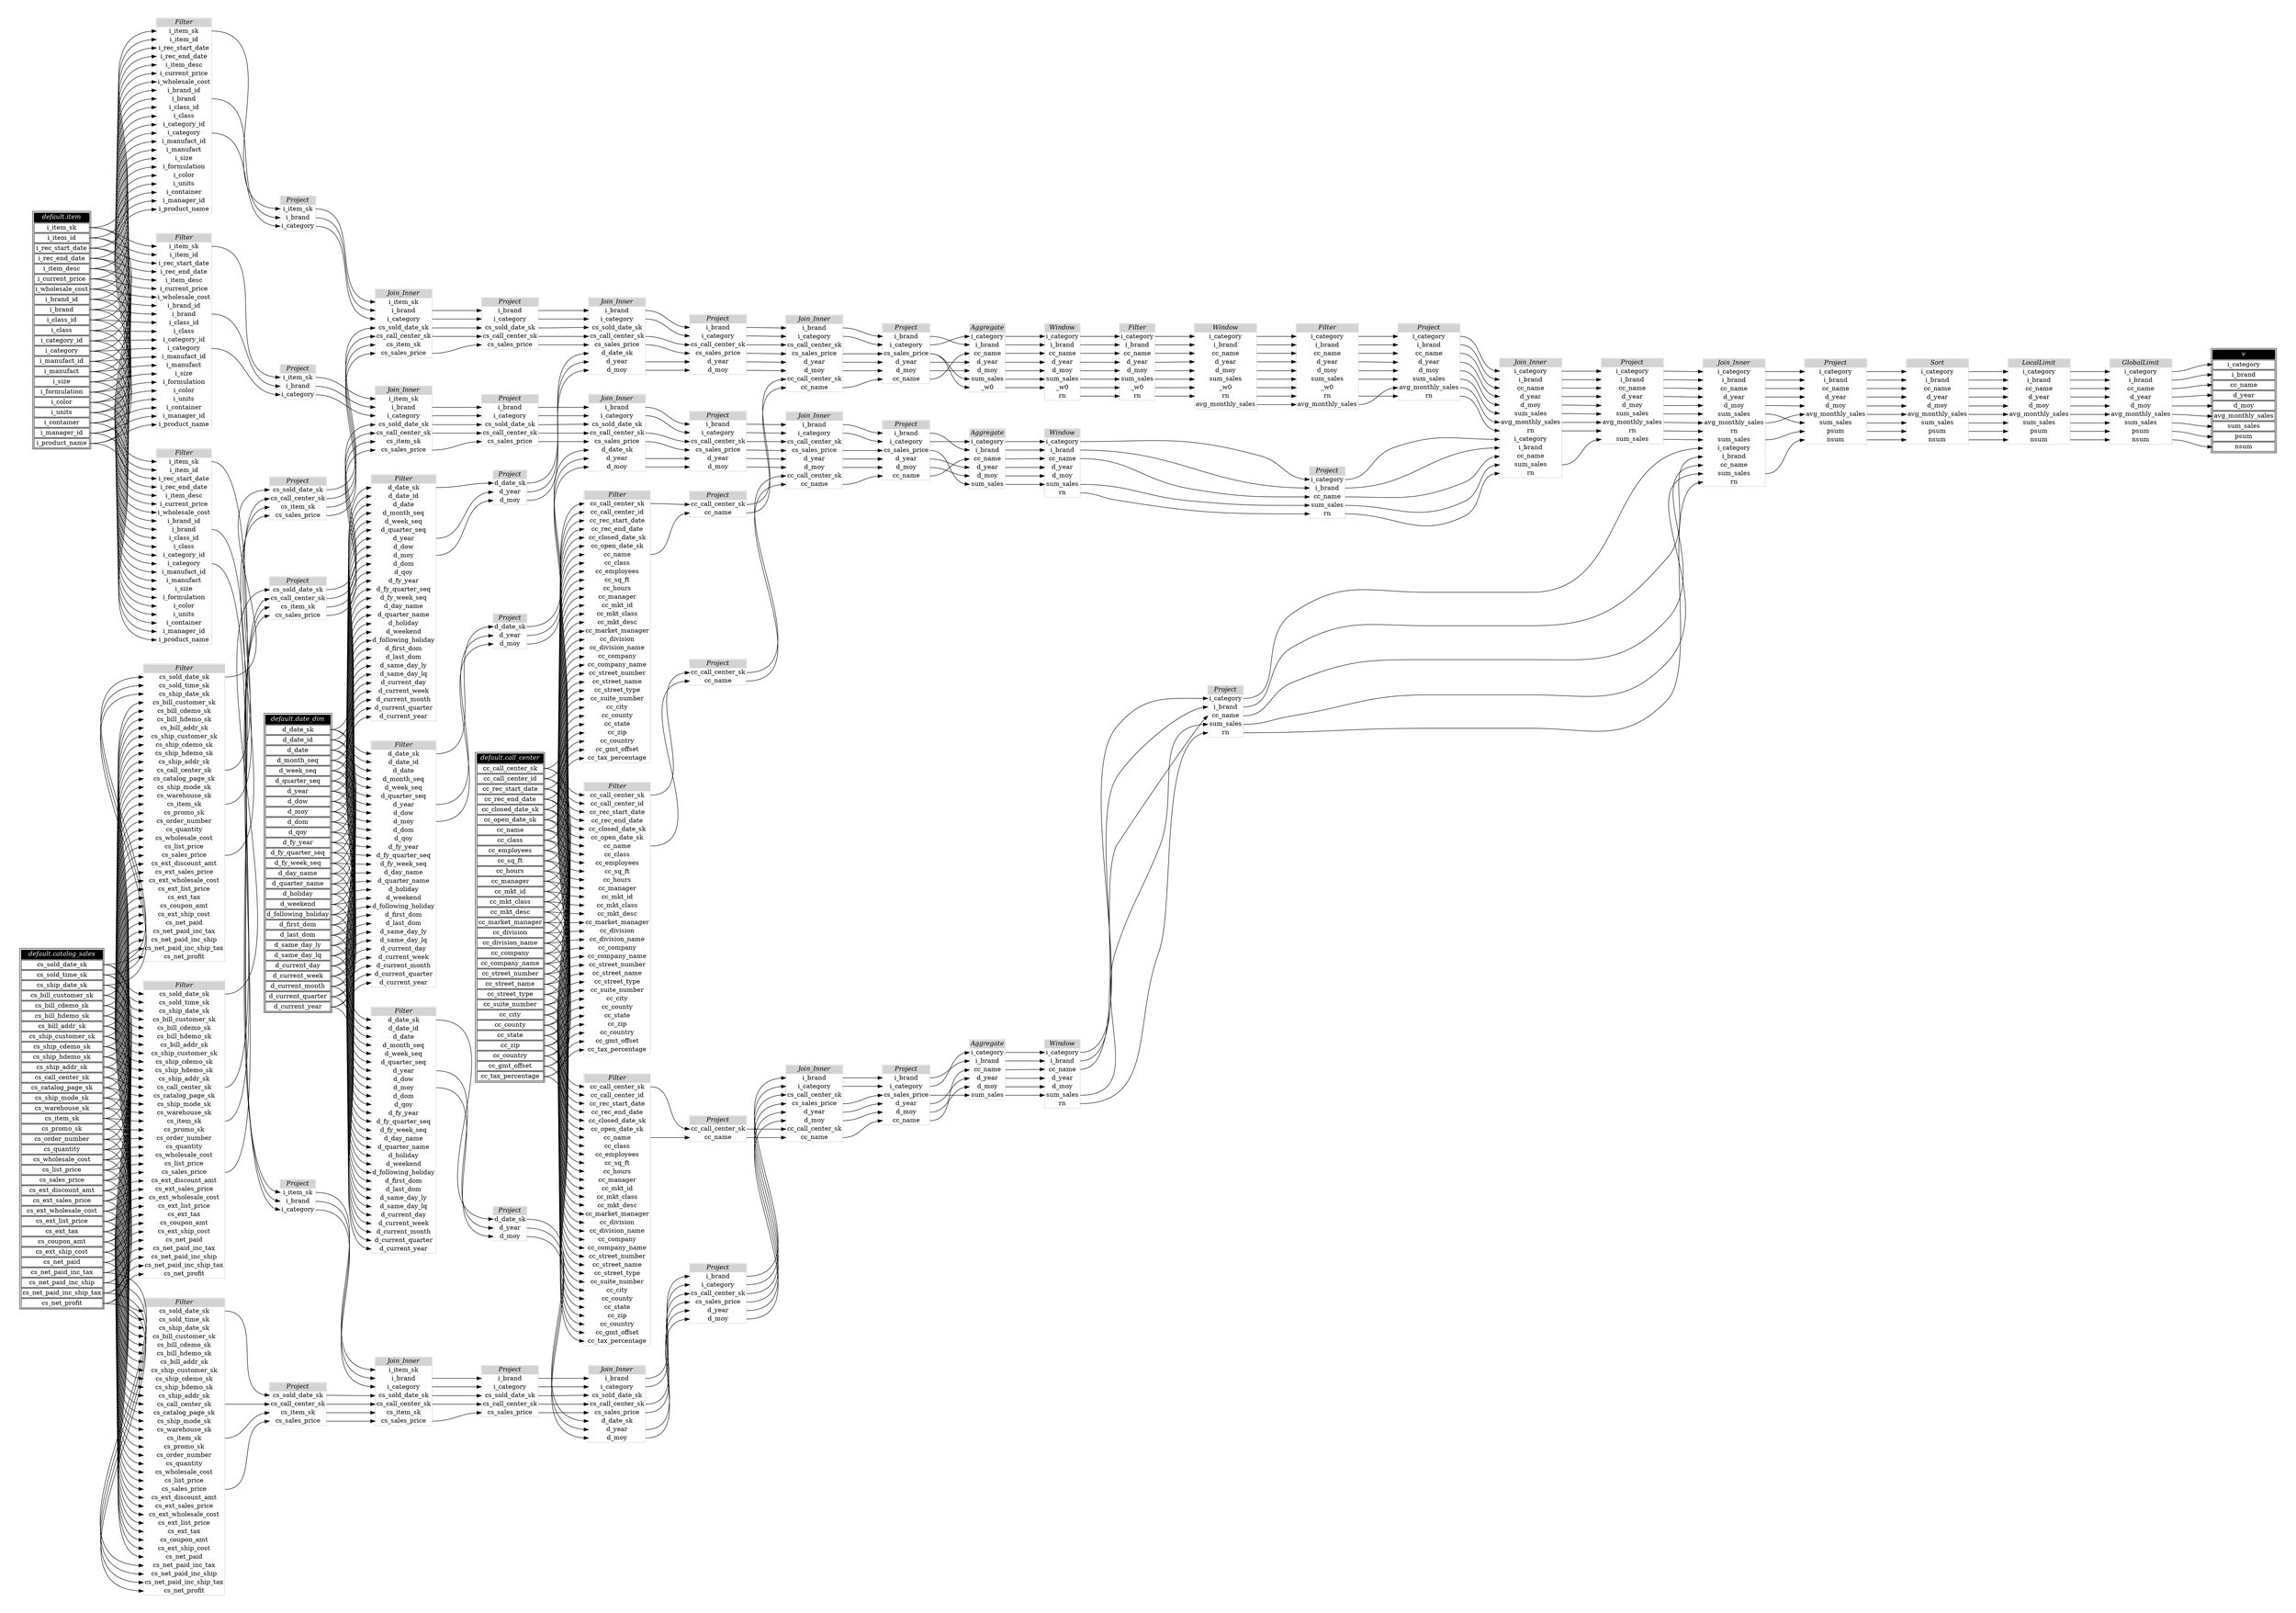 // Automatically generated by TPCDSFlowTestSuite


digraph {
  graph [pad="0.5" nodesep="0.5" ranksep="1" fontname="Helvetica" rankdir=LR];
  node [shape=plaintext]

  
"Aggregate_148f735" [label=<
<table color="lightgray" border="1" cellborder="0" cellspacing="0">
  <tr><td bgcolor="lightgray" port="nodeName"><i>Aggregate</i></td></tr>
  <tr><td port="0">i_category</td></tr>
<tr><td port="1">i_brand</td></tr>
<tr><td port="2">cc_name</td></tr>
<tr><td port="3">d_year</td></tr>
<tr><td port="4">d_moy</td></tr>
<tr><td port="5">sum_sales</td></tr>
</table>>];
     

"Aggregate_480cb51" [label=<
<table color="lightgray" border="1" cellborder="0" cellspacing="0">
  <tr><td bgcolor="lightgray" port="nodeName"><i>Aggregate</i></td></tr>
  <tr><td port="0">i_category</td></tr>
<tr><td port="1">i_brand</td></tr>
<tr><td port="2">cc_name</td></tr>
<tr><td port="3">d_year</td></tr>
<tr><td port="4">d_moy</td></tr>
<tr><td port="5">sum_sales</td></tr>
</table>>];
     

"Aggregate_4e8977b" [label=<
<table color="lightgray" border="1" cellborder="0" cellspacing="0">
  <tr><td bgcolor="lightgray" port="nodeName"><i>Aggregate</i></td></tr>
  <tr><td port="0">i_category</td></tr>
<tr><td port="1">i_brand</td></tr>
<tr><td port="2">cc_name</td></tr>
<tr><td port="3">d_year</td></tr>
<tr><td port="4">d_moy</td></tr>
<tr><td port="5">sum_sales</td></tr>
<tr><td port="6">_w0</td></tr>
</table>>];
     

"Filter_00d4c57" [label=<
<table color="lightgray" border="1" cellborder="0" cellspacing="0">
  <tr><td bgcolor="lightgray" port="nodeName"><i>Filter</i></td></tr>
  <tr><td port="0">cs_sold_date_sk</td></tr>
<tr><td port="1">cs_sold_time_sk</td></tr>
<tr><td port="2">cs_ship_date_sk</td></tr>
<tr><td port="3">cs_bill_customer_sk</td></tr>
<tr><td port="4">cs_bill_cdemo_sk</td></tr>
<tr><td port="5">cs_bill_hdemo_sk</td></tr>
<tr><td port="6">cs_bill_addr_sk</td></tr>
<tr><td port="7">cs_ship_customer_sk</td></tr>
<tr><td port="8">cs_ship_cdemo_sk</td></tr>
<tr><td port="9">cs_ship_hdemo_sk</td></tr>
<tr><td port="10">cs_ship_addr_sk</td></tr>
<tr><td port="11">cs_call_center_sk</td></tr>
<tr><td port="12">cs_catalog_page_sk</td></tr>
<tr><td port="13">cs_ship_mode_sk</td></tr>
<tr><td port="14">cs_warehouse_sk</td></tr>
<tr><td port="15">cs_item_sk</td></tr>
<tr><td port="16">cs_promo_sk</td></tr>
<tr><td port="17">cs_order_number</td></tr>
<tr><td port="18">cs_quantity</td></tr>
<tr><td port="19">cs_wholesale_cost</td></tr>
<tr><td port="20">cs_list_price</td></tr>
<tr><td port="21">cs_sales_price</td></tr>
<tr><td port="22">cs_ext_discount_amt</td></tr>
<tr><td port="23">cs_ext_sales_price</td></tr>
<tr><td port="24">cs_ext_wholesale_cost</td></tr>
<tr><td port="25">cs_ext_list_price</td></tr>
<tr><td port="26">cs_ext_tax</td></tr>
<tr><td port="27">cs_coupon_amt</td></tr>
<tr><td port="28">cs_ext_ship_cost</td></tr>
<tr><td port="29">cs_net_paid</td></tr>
<tr><td port="30">cs_net_paid_inc_tax</td></tr>
<tr><td port="31">cs_net_paid_inc_ship</td></tr>
<tr><td port="32">cs_net_paid_inc_ship_tax</td></tr>
<tr><td port="33">cs_net_profit</td></tr>
</table>>];
     

"Filter_07f626a" [label=<
<table color="lightgray" border="1" cellborder="0" cellspacing="0">
  <tr><td bgcolor="lightgray" port="nodeName"><i>Filter</i></td></tr>
  <tr><td port="0">cs_sold_date_sk</td></tr>
<tr><td port="1">cs_sold_time_sk</td></tr>
<tr><td port="2">cs_ship_date_sk</td></tr>
<tr><td port="3">cs_bill_customer_sk</td></tr>
<tr><td port="4">cs_bill_cdemo_sk</td></tr>
<tr><td port="5">cs_bill_hdemo_sk</td></tr>
<tr><td port="6">cs_bill_addr_sk</td></tr>
<tr><td port="7">cs_ship_customer_sk</td></tr>
<tr><td port="8">cs_ship_cdemo_sk</td></tr>
<tr><td port="9">cs_ship_hdemo_sk</td></tr>
<tr><td port="10">cs_ship_addr_sk</td></tr>
<tr><td port="11">cs_call_center_sk</td></tr>
<tr><td port="12">cs_catalog_page_sk</td></tr>
<tr><td port="13">cs_ship_mode_sk</td></tr>
<tr><td port="14">cs_warehouse_sk</td></tr>
<tr><td port="15">cs_item_sk</td></tr>
<tr><td port="16">cs_promo_sk</td></tr>
<tr><td port="17">cs_order_number</td></tr>
<tr><td port="18">cs_quantity</td></tr>
<tr><td port="19">cs_wholesale_cost</td></tr>
<tr><td port="20">cs_list_price</td></tr>
<tr><td port="21">cs_sales_price</td></tr>
<tr><td port="22">cs_ext_discount_amt</td></tr>
<tr><td port="23">cs_ext_sales_price</td></tr>
<tr><td port="24">cs_ext_wholesale_cost</td></tr>
<tr><td port="25">cs_ext_list_price</td></tr>
<tr><td port="26">cs_ext_tax</td></tr>
<tr><td port="27">cs_coupon_amt</td></tr>
<tr><td port="28">cs_ext_ship_cost</td></tr>
<tr><td port="29">cs_net_paid</td></tr>
<tr><td port="30">cs_net_paid_inc_tax</td></tr>
<tr><td port="31">cs_net_paid_inc_ship</td></tr>
<tr><td port="32">cs_net_paid_inc_ship_tax</td></tr>
<tr><td port="33">cs_net_profit</td></tr>
</table>>];
     

"Filter_0cb7cef" [label=<
<table color="lightgray" border="1" cellborder="0" cellspacing="0">
  <tr><td bgcolor="lightgray" port="nodeName"><i>Filter</i></td></tr>
  <tr><td port="0">i_category</td></tr>
<tr><td port="1">i_brand</td></tr>
<tr><td port="2">cc_name</td></tr>
<tr><td port="3">d_year</td></tr>
<tr><td port="4">d_moy</td></tr>
<tr><td port="5">sum_sales</td></tr>
<tr><td port="6">_w0</td></tr>
<tr><td port="7">rn</td></tr>
</table>>];
     

"Filter_34205a4" [label=<
<table color="lightgray" border="1" cellborder="0" cellspacing="0">
  <tr><td bgcolor="lightgray" port="nodeName"><i>Filter</i></td></tr>
  <tr><td port="0">i_item_sk</td></tr>
<tr><td port="1">i_item_id</td></tr>
<tr><td port="2">i_rec_start_date</td></tr>
<tr><td port="3">i_rec_end_date</td></tr>
<tr><td port="4">i_item_desc</td></tr>
<tr><td port="5">i_current_price</td></tr>
<tr><td port="6">i_wholesale_cost</td></tr>
<tr><td port="7">i_brand_id</td></tr>
<tr><td port="8">i_brand</td></tr>
<tr><td port="9">i_class_id</td></tr>
<tr><td port="10">i_class</td></tr>
<tr><td port="11">i_category_id</td></tr>
<tr><td port="12">i_category</td></tr>
<tr><td port="13">i_manufact_id</td></tr>
<tr><td port="14">i_manufact</td></tr>
<tr><td port="15">i_size</td></tr>
<tr><td port="16">i_formulation</td></tr>
<tr><td port="17">i_color</td></tr>
<tr><td port="18">i_units</td></tr>
<tr><td port="19">i_container</td></tr>
<tr><td port="20">i_manager_id</td></tr>
<tr><td port="21">i_product_name</td></tr>
</table>>];
     

"Filter_552a3b4" [label=<
<table color="lightgray" border="1" cellborder="0" cellspacing="0">
  <tr><td bgcolor="lightgray" port="nodeName"><i>Filter</i></td></tr>
  <tr><td port="0">i_category</td></tr>
<tr><td port="1">i_brand</td></tr>
<tr><td port="2">cc_name</td></tr>
<tr><td port="3">d_year</td></tr>
<tr><td port="4">d_moy</td></tr>
<tr><td port="5">sum_sales</td></tr>
<tr><td port="6">_w0</td></tr>
<tr><td port="7">rn</td></tr>
<tr><td port="8">avg_monthly_sales</td></tr>
</table>>];
     

"Filter_57217a1" [label=<
<table color="lightgray" border="1" cellborder="0" cellspacing="0">
  <tr><td bgcolor="lightgray" port="nodeName"><i>Filter</i></td></tr>
  <tr><td port="0">cc_call_center_sk</td></tr>
<tr><td port="1">cc_call_center_id</td></tr>
<tr><td port="2">cc_rec_start_date</td></tr>
<tr><td port="3">cc_rec_end_date</td></tr>
<tr><td port="4">cc_closed_date_sk</td></tr>
<tr><td port="5">cc_open_date_sk</td></tr>
<tr><td port="6">cc_name</td></tr>
<tr><td port="7">cc_class</td></tr>
<tr><td port="8">cc_employees</td></tr>
<tr><td port="9">cc_sq_ft</td></tr>
<tr><td port="10">cc_hours</td></tr>
<tr><td port="11">cc_manager</td></tr>
<tr><td port="12">cc_mkt_id</td></tr>
<tr><td port="13">cc_mkt_class</td></tr>
<tr><td port="14">cc_mkt_desc</td></tr>
<tr><td port="15">cc_market_manager</td></tr>
<tr><td port="16">cc_division</td></tr>
<tr><td port="17">cc_division_name</td></tr>
<tr><td port="18">cc_company</td></tr>
<tr><td port="19">cc_company_name</td></tr>
<tr><td port="20">cc_street_number</td></tr>
<tr><td port="21">cc_street_name</td></tr>
<tr><td port="22">cc_street_type</td></tr>
<tr><td port="23">cc_suite_number</td></tr>
<tr><td port="24">cc_city</td></tr>
<tr><td port="25">cc_county</td></tr>
<tr><td port="26">cc_state</td></tr>
<tr><td port="27">cc_zip</td></tr>
<tr><td port="28">cc_country</td></tr>
<tr><td port="29">cc_gmt_offset</td></tr>
<tr><td port="30">cc_tax_percentage</td></tr>
</table>>];
     

"Filter_5f8c5ac" [label=<
<table color="lightgray" border="1" cellborder="0" cellspacing="0">
  <tr><td bgcolor="lightgray" port="nodeName"><i>Filter</i></td></tr>
  <tr><td port="0">i_item_sk</td></tr>
<tr><td port="1">i_item_id</td></tr>
<tr><td port="2">i_rec_start_date</td></tr>
<tr><td port="3">i_rec_end_date</td></tr>
<tr><td port="4">i_item_desc</td></tr>
<tr><td port="5">i_current_price</td></tr>
<tr><td port="6">i_wholesale_cost</td></tr>
<tr><td port="7">i_brand_id</td></tr>
<tr><td port="8">i_brand</td></tr>
<tr><td port="9">i_class_id</td></tr>
<tr><td port="10">i_class</td></tr>
<tr><td port="11">i_category_id</td></tr>
<tr><td port="12">i_category</td></tr>
<tr><td port="13">i_manufact_id</td></tr>
<tr><td port="14">i_manufact</td></tr>
<tr><td port="15">i_size</td></tr>
<tr><td port="16">i_formulation</td></tr>
<tr><td port="17">i_color</td></tr>
<tr><td port="18">i_units</td></tr>
<tr><td port="19">i_container</td></tr>
<tr><td port="20">i_manager_id</td></tr>
<tr><td port="21">i_product_name</td></tr>
</table>>];
     

"Filter_60df282" [label=<
<table color="lightgray" border="1" cellborder="0" cellspacing="0">
  <tr><td bgcolor="lightgray" port="nodeName"><i>Filter</i></td></tr>
  <tr><td port="0">i_item_sk</td></tr>
<tr><td port="1">i_item_id</td></tr>
<tr><td port="2">i_rec_start_date</td></tr>
<tr><td port="3">i_rec_end_date</td></tr>
<tr><td port="4">i_item_desc</td></tr>
<tr><td port="5">i_current_price</td></tr>
<tr><td port="6">i_wholesale_cost</td></tr>
<tr><td port="7">i_brand_id</td></tr>
<tr><td port="8">i_brand</td></tr>
<tr><td port="9">i_class_id</td></tr>
<tr><td port="10">i_class</td></tr>
<tr><td port="11">i_category_id</td></tr>
<tr><td port="12">i_category</td></tr>
<tr><td port="13">i_manufact_id</td></tr>
<tr><td port="14">i_manufact</td></tr>
<tr><td port="15">i_size</td></tr>
<tr><td port="16">i_formulation</td></tr>
<tr><td port="17">i_color</td></tr>
<tr><td port="18">i_units</td></tr>
<tr><td port="19">i_container</td></tr>
<tr><td port="20">i_manager_id</td></tr>
<tr><td port="21">i_product_name</td></tr>
</table>>];
     

"Filter_69dc50a" [label=<
<table color="lightgray" border="1" cellborder="0" cellspacing="0">
  <tr><td bgcolor="lightgray" port="nodeName"><i>Filter</i></td></tr>
  <tr><td port="0">cc_call_center_sk</td></tr>
<tr><td port="1">cc_call_center_id</td></tr>
<tr><td port="2">cc_rec_start_date</td></tr>
<tr><td port="3">cc_rec_end_date</td></tr>
<tr><td port="4">cc_closed_date_sk</td></tr>
<tr><td port="5">cc_open_date_sk</td></tr>
<tr><td port="6">cc_name</td></tr>
<tr><td port="7">cc_class</td></tr>
<tr><td port="8">cc_employees</td></tr>
<tr><td port="9">cc_sq_ft</td></tr>
<tr><td port="10">cc_hours</td></tr>
<tr><td port="11">cc_manager</td></tr>
<tr><td port="12">cc_mkt_id</td></tr>
<tr><td port="13">cc_mkt_class</td></tr>
<tr><td port="14">cc_mkt_desc</td></tr>
<tr><td port="15">cc_market_manager</td></tr>
<tr><td port="16">cc_division</td></tr>
<tr><td port="17">cc_division_name</td></tr>
<tr><td port="18">cc_company</td></tr>
<tr><td port="19">cc_company_name</td></tr>
<tr><td port="20">cc_street_number</td></tr>
<tr><td port="21">cc_street_name</td></tr>
<tr><td port="22">cc_street_type</td></tr>
<tr><td port="23">cc_suite_number</td></tr>
<tr><td port="24">cc_city</td></tr>
<tr><td port="25">cc_county</td></tr>
<tr><td port="26">cc_state</td></tr>
<tr><td port="27">cc_zip</td></tr>
<tr><td port="28">cc_country</td></tr>
<tr><td port="29">cc_gmt_offset</td></tr>
<tr><td port="30">cc_tax_percentage</td></tr>
</table>>];
     

"Filter_6f2cfdc" [label=<
<table color="lightgray" border="1" cellborder="0" cellspacing="0">
  <tr><td bgcolor="lightgray" port="nodeName"><i>Filter</i></td></tr>
  <tr><td port="0">d_date_sk</td></tr>
<tr><td port="1">d_date_id</td></tr>
<tr><td port="2">d_date</td></tr>
<tr><td port="3">d_month_seq</td></tr>
<tr><td port="4">d_week_seq</td></tr>
<tr><td port="5">d_quarter_seq</td></tr>
<tr><td port="6">d_year</td></tr>
<tr><td port="7">d_dow</td></tr>
<tr><td port="8">d_moy</td></tr>
<tr><td port="9">d_dom</td></tr>
<tr><td port="10">d_qoy</td></tr>
<tr><td port="11">d_fy_year</td></tr>
<tr><td port="12">d_fy_quarter_seq</td></tr>
<tr><td port="13">d_fy_week_seq</td></tr>
<tr><td port="14">d_day_name</td></tr>
<tr><td port="15">d_quarter_name</td></tr>
<tr><td port="16">d_holiday</td></tr>
<tr><td port="17">d_weekend</td></tr>
<tr><td port="18">d_following_holiday</td></tr>
<tr><td port="19">d_first_dom</td></tr>
<tr><td port="20">d_last_dom</td></tr>
<tr><td port="21">d_same_day_ly</td></tr>
<tr><td port="22">d_same_day_lq</td></tr>
<tr><td port="23">d_current_day</td></tr>
<tr><td port="24">d_current_week</td></tr>
<tr><td port="25">d_current_month</td></tr>
<tr><td port="26">d_current_quarter</td></tr>
<tr><td port="27">d_current_year</td></tr>
</table>>];
     

"Filter_8a89420" [label=<
<table color="lightgray" border="1" cellborder="0" cellspacing="0">
  <tr><td bgcolor="lightgray" port="nodeName"><i>Filter</i></td></tr>
  <tr><td port="0">cc_call_center_sk</td></tr>
<tr><td port="1">cc_call_center_id</td></tr>
<tr><td port="2">cc_rec_start_date</td></tr>
<tr><td port="3">cc_rec_end_date</td></tr>
<tr><td port="4">cc_closed_date_sk</td></tr>
<tr><td port="5">cc_open_date_sk</td></tr>
<tr><td port="6">cc_name</td></tr>
<tr><td port="7">cc_class</td></tr>
<tr><td port="8">cc_employees</td></tr>
<tr><td port="9">cc_sq_ft</td></tr>
<tr><td port="10">cc_hours</td></tr>
<tr><td port="11">cc_manager</td></tr>
<tr><td port="12">cc_mkt_id</td></tr>
<tr><td port="13">cc_mkt_class</td></tr>
<tr><td port="14">cc_mkt_desc</td></tr>
<tr><td port="15">cc_market_manager</td></tr>
<tr><td port="16">cc_division</td></tr>
<tr><td port="17">cc_division_name</td></tr>
<tr><td port="18">cc_company</td></tr>
<tr><td port="19">cc_company_name</td></tr>
<tr><td port="20">cc_street_number</td></tr>
<tr><td port="21">cc_street_name</td></tr>
<tr><td port="22">cc_street_type</td></tr>
<tr><td port="23">cc_suite_number</td></tr>
<tr><td port="24">cc_city</td></tr>
<tr><td port="25">cc_county</td></tr>
<tr><td port="26">cc_state</td></tr>
<tr><td port="27">cc_zip</td></tr>
<tr><td port="28">cc_country</td></tr>
<tr><td port="29">cc_gmt_offset</td></tr>
<tr><td port="30">cc_tax_percentage</td></tr>
</table>>];
     

"Filter_a1b935a" [label=<
<table color="lightgray" border="1" cellborder="0" cellspacing="0">
  <tr><td bgcolor="lightgray" port="nodeName"><i>Filter</i></td></tr>
  <tr><td port="0">cs_sold_date_sk</td></tr>
<tr><td port="1">cs_sold_time_sk</td></tr>
<tr><td port="2">cs_ship_date_sk</td></tr>
<tr><td port="3">cs_bill_customer_sk</td></tr>
<tr><td port="4">cs_bill_cdemo_sk</td></tr>
<tr><td port="5">cs_bill_hdemo_sk</td></tr>
<tr><td port="6">cs_bill_addr_sk</td></tr>
<tr><td port="7">cs_ship_customer_sk</td></tr>
<tr><td port="8">cs_ship_cdemo_sk</td></tr>
<tr><td port="9">cs_ship_hdemo_sk</td></tr>
<tr><td port="10">cs_ship_addr_sk</td></tr>
<tr><td port="11">cs_call_center_sk</td></tr>
<tr><td port="12">cs_catalog_page_sk</td></tr>
<tr><td port="13">cs_ship_mode_sk</td></tr>
<tr><td port="14">cs_warehouse_sk</td></tr>
<tr><td port="15">cs_item_sk</td></tr>
<tr><td port="16">cs_promo_sk</td></tr>
<tr><td port="17">cs_order_number</td></tr>
<tr><td port="18">cs_quantity</td></tr>
<tr><td port="19">cs_wholesale_cost</td></tr>
<tr><td port="20">cs_list_price</td></tr>
<tr><td port="21">cs_sales_price</td></tr>
<tr><td port="22">cs_ext_discount_amt</td></tr>
<tr><td port="23">cs_ext_sales_price</td></tr>
<tr><td port="24">cs_ext_wholesale_cost</td></tr>
<tr><td port="25">cs_ext_list_price</td></tr>
<tr><td port="26">cs_ext_tax</td></tr>
<tr><td port="27">cs_coupon_amt</td></tr>
<tr><td port="28">cs_ext_ship_cost</td></tr>
<tr><td port="29">cs_net_paid</td></tr>
<tr><td port="30">cs_net_paid_inc_tax</td></tr>
<tr><td port="31">cs_net_paid_inc_ship</td></tr>
<tr><td port="32">cs_net_paid_inc_ship_tax</td></tr>
<tr><td port="33">cs_net_profit</td></tr>
</table>>];
     

"Filter_b4a3b1c" [label=<
<table color="lightgray" border="1" cellborder="0" cellspacing="0">
  <tr><td bgcolor="lightgray" port="nodeName"><i>Filter</i></td></tr>
  <tr><td port="0">d_date_sk</td></tr>
<tr><td port="1">d_date_id</td></tr>
<tr><td port="2">d_date</td></tr>
<tr><td port="3">d_month_seq</td></tr>
<tr><td port="4">d_week_seq</td></tr>
<tr><td port="5">d_quarter_seq</td></tr>
<tr><td port="6">d_year</td></tr>
<tr><td port="7">d_dow</td></tr>
<tr><td port="8">d_moy</td></tr>
<tr><td port="9">d_dom</td></tr>
<tr><td port="10">d_qoy</td></tr>
<tr><td port="11">d_fy_year</td></tr>
<tr><td port="12">d_fy_quarter_seq</td></tr>
<tr><td port="13">d_fy_week_seq</td></tr>
<tr><td port="14">d_day_name</td></tr>
<tr><td port="15">d_quarter_name</td></tr>
<tr><td port="16">d_holiday</td></tr>
<tr><td port="17">d_weekend</td></tr>
<tr><td port="18">d_following_holiday</td></tr>
<tr><td port="19">d_first_dom</td></tr>
<tr><td port="20">d_last_dom</td></tr>
<tr><td port="21">d_same_day_ly</td></tr>
<tr><td port="22">d_same_day_lq</td></tr>
<tr><td port="23">d_current_day</td></tr>
<tr><td port="24">d_current_week</td></tr>
<tr><td port="25">d_current_month</td></tr>
<tr><td port="26">d_current_quarter</td></tr>
<tr><td port="27">d_current_year</td></tr>
</table>>];
     

"Filter_bbd8b14" [label=<
<table color="lightgray" border="1" cellborder="0" cellspacing="0">
  <tr><td bgcolor="lightgray" port="nodeName"><i>Filter</i></td></tr>
  <tr><td port="0">d_date_sk</td></tr>
<tr><td port="1">d_date_id</td></tr>
<tr><td port="2">d_date</td></tr>
<tr><td port="3">d_month_seq</td></tr>
<tr><td port="4">d_week_seq</td></tr>
<tr><td port="5">d_quarter_seq</td></tr>
<tr><td port="6">d_year</td></tr>
<tr><td port="7">d_dow</td></tr>
<tr><td port="8">d_moy</td></tr>
<tr><td port="9">d_dom</td></tr>
<tr><td port="10">d_qoy</td></tr>
<tr><td port="11">d_fy_year</td></tr>
<tr><td port="12">d_fy_quarter_seq</td></tr>
<tr><td port="13">d_fy_week_seq</td></tr>
<tr><td port="14">d_day_name</td></tr>
<tr><td port="15">d_quarter_name</td></tr>
<tr><td port="16">d_holiday</td></tr>
<tr><td port="17">d_weekend</td></tr>
<tr><td port="18">d_following_holiday</td></tr>
<tr><td port="19">d_first_dom</td></tr>
<tr><td port="20">d_last_dom</td></tr>
<tr><td port="21">d_same_day_ly</td></tr>
<tr><td port="22">d_same_day_lq</td></tr>
<tr><td port="23">d_current_day</td></tr>
<tr><td port="24">d_current_week</td></tr>
<tr><td port="25">d_current_month</td></tr>
<tr><td port="26">d_current_quarter</td></tr>
<tr><td port="27">d_current_year</td></tr>
</table>>];
     

"GlobalLimit_3188e2b" [label=<
<table color="lightgray" border="1" cellborder="0" cellspacing="0">
  <tr><td bgcolor="lightgray" port="nodeName"><i>GlobalLimit</i></td></tr>
  <tr><td port="0">i_category</td></tr>
<tr><td port="1">i_brand</td></tr>
<tr><td port="2">cc_name</td></tr>
<tr><td port="3">d_year</td></tr>
<tr><td port="4">d_moy</td></tr>
<tr><td port="5">avg_monthly_sales</td></tr>
<tr><td port="6">sum_sales</td></tr>
<tr><td port="7">psum</td></tr>
<tr><td port="8">nsum</td></tr>
</table>>];
     

"Join_Inner_3695210" [label=<
<table color="lightgray" border="1" cellborder="0" cellspacing="0">
  <tr><td bgcolor="lightgray" port="nodeName"><i>Join_Inner</i></td></tr>
  <tr><td port="0">i_category</td></tr>
<tr><td port="1">i_brand</td></tr>
<tr><td port="2">cc_name</td></tr>
<tr><td port="3">d_year</td></tr>
<tr><td port="4">d_moy</td></tr>
<tr><td port="5">sum_sales</td></tr>
<tr><td port="6">avg_monthly_sales</td></tr>
<tr><td port="7">rn</td></tr>
<tr><td port="8">i_category</td></tr>
<tr><td port="9">i_brand</td></tr>
<tr><td port="10">cc_name</td></tr>
<tr><td port="11">sum_sales</td></tr>
<tr><td port="12">rn</td></tr>
</table>>];
     

"Join_Inner_36a269d" [label=<
<table color="lightgray" border="1" cellborder="0" cellspacing="0">
  <tr><td bgcolor="lightgray" port="nodeName"><i>Join_Inner</i></td></tr>
  <tr><td port="0">i_item_sk</td></tr>
<tr><td port="1">i_brand</td></tr>
<tr><td port="2">i_category</td></tr>
<tr><td port="3">cs_sold_date_sk</td></tr>
<tr><td port="4">cs_call_center_sk</td></tr>
<tr><td port="5">cs_item_sk</td></tr>
<tr><td port="6">cs_sales_price</td></tr>
</table>>];
     

"Join_Inner_37658d3" [label=<
<table color="lightgray" border="1" cellborder="0" cellspacing="0">
  <tr><td bgcolor="lightgray" port="nodeName"><i>Join_Inner</i></td></tr>
  <tr><td port="0">i_brand</td></tr>
<tr><td port="1">i_category</td></tr>
<tr><td port="2">cs_call_center_sk</td></tr>
<tr><td port="3">cs_sales_price</td></tr>
<tr><td port="4">d_year</td></tr>
<tr><td port="5">d_moy</td></tr>
<tr><td port="6">cc_call_center_sk</td></tr>
<tr><td port="7">cc_name</td></tr>
</table>>];
     

"Join_Inner_66ca85c" [label=<
<table color="lightgray" border="1" cellborder="0" cellspacing="0">
  <tr><td bgcolor="lightgray" port="nodeName"><i>Join_Inner</i></td></tr>
  <tr><td port="0">i_category</td></tr>
<tr><td port="1">i_brand</td></tr>
<tr><td port="2">cc_name</td></tr>
<tr><td port="3">d_year</td></tr>
<tr><td port="4">d_moy</td></tr>
<tr><td port="5">sum_sales</td></tr>
<tr><td port="6">avg_monthly_sales</td></tr>
<tr><td port="7">rn</td></tr>
<tr><td port="8">sum_sales</td></tr>
<tr><td port="9">i_category</td></tr>
<tr><td port="10">i_brand</td></tr>
<tr><td port="11">cc_name</td></tr>
<tr><td port="12">sum_sales</td></tr>
<tr><td port="13">rn</td></tr>
</table>>];
     

"Join_Inner_6cdc9e4" [label=<
<table color="lightgray" border="1" cellborder="0" cellspacing="0">
  <tr><td bgcolor="lightgray" port="nodeName"><i>Join_Inner</i></td></tr>
  <tr><td port="0">i_brand</td></tr>
<tr><td port="1">i_category</td></tr>
<tr><td port="2">cs_sold_date_sk</td></tr>
<tr><td port="3">cs_call_center_sk</td></tr>
<tr><td port="4">cs_sales_price</td></tr>
<tr><td port="5">d_date_sk</td></tr>
<tr><td port="6">d_year</td></tr>
<tr><td port="7">d_moy</td></tr>
</table>>];
     

"Join_Inner_76f345e" [label=<
<table color="lightgray" border="1" cellborder="0" cellspacing="0">
  <tr><td bgcolor="lightgray" port="nodeName"><i>Join_Inner</i></td></tr>
  <tr><td port="0">i_brand</td></tr>
<tr><td port="1">i_category</td></tr>
<tr><td port="2">cs_call_center_sk</td></tr>
<tr><td port="3">cs_sales_price</td></tr>
<tr><td port="4">d_year</td></tr>
<tr><td port="5">d_moy</td></tr>
<tr><td port="6">cc_call_center_sk</td></tr>
<tr><td port="7">cc_name</td></tr>
</table>>];
     

"Join_Inner_78f7540" [label=<
<table color="lightgray" border="1" cellborder="0" cellspacing="0">
  <tr><td bgcolor="lightgray" port="nodeName"><i>Join_Inner</i></td></tr>
  <tr><td port="0">i_item_sk</td></tr>
<tr><td port="1">i_brand</td></tr>
<tr><td port="2">i_category</td></tr>
<tr><td port="3">cs_sold_date_sk</td></tr>
<tr><td port="4">cs_call_center_sk</td></tr>
<tr><td port="5">cs_item_sk</td></tr>
<tr><td port="6">cs_sales_price</td></tr>
</table>>];
     

"Join_Inner_8276b39" [label=<
<table color="lightgray" border="1" cellborder="0" cellspacing="0">
  <tr><td bgcolor="lightgray" port="nodeName"><i>Join_Inner</i></td></tr>
  <tr><td port="0">i_brand</td></tr>
<tr><td port="1">i_category</td></tr>
<tr><td port="2">cs_sold_date_sk</td></tr>
<tr><td port="3">cs_call_center_sk</td></tr>
<tr><td port="4">cs_sales_price</td></tr>
<tr><td port="5">d_date_sk</td></tr>
<tr><td port="6">d_year</td></tr>
<tr><td port="7">d_moy</td></tr>
</table>>];
     

"Join_Inner_ac22fdc" [label=<
<table color="lightgray" border="1" cellborder="0" cellspacing="0">
  <tr><td bgcolor="lightgray" port="nodeName"><i>Join_Inner</i></td></tr>
  <tr><td port="0">i_brand</td></tr>
<tr><td port="1">i_category</td></tr>
<tr><td port="2">cs_sold_date_sk</td></tr>
<tr><td port="3">cs_call_center_sk</td></tr>
<tr><td port="4">cs_sales_price</td></tr>
<tr><td port="5">d_date_sk</td></tr>
<tr><td port="6">d_year</td></tr>
<tr><td port="7">d_moy</td></tr>
</table>>];
     

"Join_Inner_b37b1dd" [label=<
<table color="lightgray" border="1" cellborder="0" cellspacing="0">
  <tr><td bgcolor="lightgray" port="nodeName"><i>Join_Inner</i></td></tr>
  <tr><td port="0">i_item_sk</td></tr>
<tr><td port="1">i_brand</td></tr>
<tr><td port="2">i_category</td></tr>
<tr><td port="3">cs_sold_date_sk</td></tr>
<tr><td port="4">cs_call_center_sk</td></tr>
<tr><td port="5">cs_item_sk</td></tr>
<tr><td port="6">cs_sales_price</td></tr>
</table>>];
     

"Join_Inner_bb2503c" [label=<
<table color="lightgray" border="1" cellborder="0" cellspacing="0">
  <tr><td bgcolor="lightgray" port="nodeName"><i>Join_Inner</i></td></tr>
  <tr><td port="0">i_brand</td></tr>
<tr><td port="1">i_category</td></tr>
<tr><td port="2">cs_call_center_sk</td></tr>
<tr><td port="3">cs_sales_price</td></tr>
<tr><td port="4">d_year</td></tr>
<tr><td port="5">d_moy</td></tr>
<tr><td port="6">cc_call_center_sk</td></tr>
<tr><td port="7">cc_name</td></tr>
</table>>];
     

"LocalLimit_0dce7b2" [label=<
<table color="lightgray" border="1" cellborder="0" cellspacing="0">
  <tr><td bgcolor="lightgray" port="nodeName"><i>LocalLimit</i></td></tr>
  <tr><td port="0">i_category</td></tr>
<tr><td port="1">i_brand</td></tr>
<tr><td port="2">cc_name</td></tr>
<tr><td port="3">d_year</td></tr>
<tr><td port="4">d_moy</td></tr>
<tr><td port="5">avg_monthly_sales</td></tr>
<tr><td port="6">sum_sales</td></tr>
<tr><td port="7">psum</td></tr>
<tr><td port="8">nsum</td></tr>
</table>>];
     

"Project_053a57a" [label=<
<table color="lightgray" border="1" cellborder="0" cellspacing="0">
  <tr><td bgcolor="lightgray" port="nodeName"><i>Project</i></td></tr>
  <tr><td port="0">cc_call_center_sk</td></tr>
<tr><td port="1">cc_name</td></tr>
</table>>];
     

"Project_12ef4db" [label=<
<table color="lightgray" border="1" cellborder="0" cellspacing="0">
  <tr><td bgcolor="lightgray" port="nodeName"><i>Project</i></td></tr>
  <tr><td port="0">d_date_sk</td></tr>
<tr><td port="1">d_year</td></tr>
<tr><td port="2">d_moy</td></tr>
</table>>];
     

"Project_16192be" [label=<
<table color="lightgray" border="1" cellborder="0" cellspacing="0">
  <tr><td bgcolor="lightgray" port="nodeName"><i>Project</i></td></tr>
  <tr><td port="0">i_category</td></tr>
<tr><td port="1">i_brand</td></tr>
<tr><td port="2">cc_name</td></tr>
<tr><td port="3">sum_sales</td></tr>
<tr><td port="4">rn</td></tr>
</table>>];
     

"Project_1663ffd" [label=<
<table color="lightgray" border="1" cellborder="0" cellspacing="0">
  <tr><td bgcolor="lightgray" port="nodeName"><i>Project</i></td></tr>
  <tr><td port="0">i_brand</td></tr>
<tr><td port="1">i_category</td></tr>
<tr><td port="2">cs_sold_date_sk</td></tr>
<tr><td port="3">cs_call_center_sk</td></tr>
<tr><td port="4">cs_sales_price</td></tr>
</table>>];
     

"Project_1fb4fa0" [label=<
<table color="lightgray" border="1" cellborder="0" cellspacing="0">
  <tr><td bgcolor="lightgray" port="nodeName"><i>Project</i></td></tr>
  <tr><td port="0">cs_sold_date_sk</td></tr>
<tr><td port="1">cs_call_center_sk</td></tr>
<tr><td port="2">cs_item_sk</td></tr>
<tr><td port="3">cs_sales_price</td></tr>
</table>>];
     

"Project_3042b09" [label=<
<table color="lightgray" border="1" cellborder="0" cellspacing="0">
  <tr><td bgcolor="lightgray" port="nodeName"><i>Project</i></td></tr>
  <tr><td port="0">i_brand</td></tr>
<tr><td port="1">i_category</td></tr>
<tr><td port="2">cs_call_center_sk</td></tr>
<tr><td port="3">cs_sales_price</td></tr>
<tr><td port="4">d_year</td></tr>
<tr><td port="5">d_moy</td></tr>
</table>>];
     

"Project_3d2b405" [label=<
<table color="lightgray" border="1" cellborder="0" cellspacing="0">
  <tr><td bgcolor="lightgray" port="nodeName"><i>Project</i></td></tr>
  <tr><td port="0">i_item_sk</td></tr>
<tr><td port="1">i_brand</td></tr>
<tr><td port="2">i_category</td></tr>
</table>>];
     

"Project_45b8da2" [label=<
<table color="lightgray" border="1" cellborder="0" cellspacing="0">
  <tr><td bgcolor="lightgray" port="nodeName"><i>Project</i></td></tr>
  <tr><td port="0">i_brand</td></tr>
<tr><td port="1">i_category</td></tr>
<tr><td port="2">cs_sales_price</td></tr>
<tr><td port="3">d_year</td></tr>
<tr><td port="4">d_moy</td></tr>
<tr><td port="5">cc_name</td></tr>
</table>>];
     

"Project_55bc166" [label=<
<table color="lightgray" border="1" cellborder="0" cellspacing="0">
  <tr><td bgcolor="lightgray" port="nodeName"><i>Project</i></td></tr>
  <tr><td port="0">d_date_sk</td></tr>
<tr><td port="1">d_year</td></tr>
<tr><td port="2">d_moy</td></tr>
</table>>];
     

"Project_55dd23c" [label=<
<table color="lightgray" border="1" cellborder="0" cellspacing="0">
  <tr><td bgcolor="lightgray" port="nodeName"><i>Project</i></td></tr>
  <tr><td port="0">cs_sold_date_sk</td></tr>
<tr><td port="1">cs_call_center_sk</td></tr>
<tr><td port="2">cs_item_sk</td></tr>
<tr><td port="3">cs_sales_price</td></tr>
</table>>];
     

"Project_56d1801" [label=<
<table color="lightgray" border="1" cellborder="0" cellspacing="0">
  <tr><td bgcolor="lightgray" port="nodeName"><i>Project</i></td></tr>
  <tr><td port="0">i_brand</td></tr>
<tr><td port="1">i_category</td></tr>
<tr><td port="2">cs_call_center_sk</td></tr>
<tr><td port="3">cs_sales_price</td></tr>
<tr><td port="4">d_year</td></tr>
<tr><td port="5">d_moy</td></tr>
</table>>];
     

"Project_603d453" [label=<
<table color="lightgray" border="1" cellborder="0" cellspacing="0">
  <tr><td bgcolor="lightgray" port="nodeName"><i>Project</i></td></tr>
  <tr><td port="0">cc_call_center_sk</td></tr>
<tr><td port="1">cc_name</td></tr>
</table>>];
     

"Project_6391eff" [label=<
<table color="lightgray" border="1" cellborder="0" cellspacing="0">
  <tr><td bgcolor="lightgray" port="nodeName"><i>Project</i></td></tr>
  <tr><td port="0">i_brand</td></tr>
<tr><td port="1">i_category</td></tr>
<tr><td port="2">cs_sales_price</td></tr>
<tr><td port="3">d_year</td></tr>
<tr><td port="4">d_moy</td></tr>
<tr><td port="5">cc_name</td></tr>
</table>>];
     

"Project_6f6d5d8" [label=<
<table color="lightgray" border="1" cellborder="0" cellspacing="0">
  <tr><td bgcolor="lightgray" port="nodeName"><i>Project</i></td></tr>
  <tr><td port="0">i_category</td></tr>
<tr><td port="1">i_brand</td></tr>
<tr><td port="2">cc_name</td></tr>
<tr><td port="3">d_year</td></tr>
<tr><td port="4">d_moy</td></tr>
<tr><td port="5">sum_sales</td></tr>
<tr><td port="6">avg_monthly_sales</td></tr>
<tr><td port="7">rn</td></tr>
</table>>];
     

"Project_7823159" [label=<
<table color="lightgray" border="1" cellborder="0" cellspacing="0">
  <tr><td bgcolor="lightgray" port="nodeName"><i>Project</i></td></tr>
  <tr><td port="0">cc_call_center_sk</td></tr>
<tr><td port="1">cc_name</td></tr>
</table>>];
     

"Project_8636d17" [label=<
<table color="lightgray" border="1" cellborder="0" cellspacing="0">
  <tr><td bgcolor="lightgray" port="nodeName"><i>Project</i></td></tr>
  <tr><td port="0">i_brand</td></tr>
<tr><td port="1">i_category</td></tr>
<tr><td port="2">cs_sold_date_sk</td></tr>
<tr><td port="3">cs_call_center_sk</td></tr>
<tr><td port="4">cs_sales_price</td></tr>
</table>>];
     

"Project_978f137" [label=<
<table color="lightgray" border="1" cellborder="0" cellspacing="0">
  <tr><td bgcolor="lightgray" port="nodeName"><i>Project</i></td></tr>
  <tr><td port="0">i_category</td></tr>
<tr><td port="1">i_brand</td></tr>
<tr><td port="2">cc_name</td></tr>
<tr><td port="3">d_year</td></tr>
<tr><td port="4">d_moy</td></tr>
<tr><td port="5">sum_sales</td></tr>
<tr><td port="6">avg_monthly_sales</td></tr>
<tr><td port="7">rn</td></tr>
<tr><td port="8">sum_sales</td></tr>
</table>>];
     

"Project_97b3835" [label=<
<table color="lightgray" border="1" cellborder="0" cellspacing="0">
  <tr><td bgcolor="lightgray" port="nodeName"><i>Project</i></td></tr>
  <tr><td port="0">i_item_sk</td></tr>
<tr><td port="1">i_brand</td></tr>
<tr><td port="2">i_category</td></tr>
</table>>];
     

"Project_a1a3f4a" [label=<
<table color="lightgray" border="1" cellborder="0" cellspacing="0">
  <tr><td bgcolor="lightgray" port="nodeName"><i>Project</i></td></tr>
  <tr><td port="0">i_brand</td></tr>
<tr><td port="1">i_category</td></tr>
<tr><td port="2">cs_sales_price</td></tr>
<tr><td port="3">d_year</td></tr>
<tr><td port="4">d_moy</td></tr>
<tr><td port="5">cc_name</td></tr>
</table>>];
     

"Project_a62441b" [label=<
<table color="lightgray" border="1" cellborder="0" cellspacing="0">
  <tr><td bgcolor="lightgray" port="nodeName"><i>Project</i></td></tr>
  <tr><td port="0">i_item_sk</td></tr>
<tr><td port="1">i_brand</td></tr>
<tr><td port="2">i_category</td></tr>
</table>>];
     

"Project_ae3bd61" [label=<
<table color="lightgray" border="1" cellborder="0" cellspacing="0">
  <tr><td bgcolor="lightgray" port="nodeName"><i>Project</i></td></tr>
  <tr><td port="0">i_brand</td></tr>
<tr><td port="1">i_category</td></tr>
<tr><td port="2">cs_call_center_sk</td></tr>
<tr><td port="3">cs_sales_price</td></tr>
<tr><td port="4">d_year</td></tr>
<tr><td port="5">d_moy</td></tr>
</table>>];
     

"Project_c3ea4e9" [label=<
<table color="lightgray" border="1" cellborder="0" cellspacing="0">
  <tr><td bgcolor="lightgray" port="nodeName"><i>Project</i></td></tr>
  <tr><td port="0">cs_sold_date_sk</td></tr>
<tr><td port="1">cs_call_center_sk</td></tr>
<tr><td port="2">cs_item_sk</td></tr>
<tr><td port="3">cs_sales_price</td></tr>
</table>>];
     

"Project_d270b2d" [label=<
<table color="lightgray" border="1" cellborder="0" cellspacing="0">
  <tr><td bgcolor="lightgray" port="nodeName"><i>Project</i></td></tr>
  <tr><td port="0">i_category</td></tr>
<tr><td port="1">i_brand</td></tr>
<tr><td port="2">cc_name</td></tr>
<tr><td port="3">sum_sales</td></tr>
<tr><td port="4">rn</td></tr>
</table>>];
     

"Project_e926a04" [label=<
<table color="lightgray" border="1" cellborder="0" cellspacing="0">
  <tr><td bgcolor="lightgray" port="nodeName"><i>Project</i></td></tr>
  <tr><td port="0">i_category</td></tr>
<tr><td port="1">i_brand</td></tr>
<tr><td port="2">cc_name</td></tr>
<tr><td port="3">d_year</td></tr>
<tr><td port="4">d_moy</td></tr>
<tr><td port="5">avg_monthly_sales</td></tr>
<tr><td port="6">sum_sales</td></tr>
<tr><td port="7">psum</td></tr>
<tr><td port="8">nsum</td></tr>
</table>>];
     

"Project_ebf4a1d" [label=<
<table color="lightgray" border="1" cellborder="0" cellspacing="0">
  <tr><td bgcolor="lightgray" port="nodeName"><i>Project</i></td></tr>
  <tr><td port="0">i_brand</td></tr>
<tr><td port="1">i_category</td></tr>
<tr><td port="2">cs_sold_date_sk</td></tr>
<tr><td port="3">cs_call_center_sk</td></tr>
<tr><td port="4">cs_sales_price</td></tr>
</table>>];
     

"Project_f3c1e7e" [label=<
<table color="lightgray" border="1" cellborder="0" cellspacing="0">
  <tr><td bgcolor="lightgray" port="nodeName"><i>Project</i></td></tr>
  <tr><td port="0">d_date_sk</td></tr>
<tr><td port="1">d_year</td></tr>
<tr><td port="2">d_moy</td></tr>
</table>>];
     

"Sort_a3b7e20" [label=<
<table color="lightgray" border="1" cellborder="0" cellspacing="0">
  <tr><td bgcolor="lightgray" port="nodeName"><i>Sort</i></td></tr>
  <tr><td port="0">i_category</td></tr>
<tr><td port="1">i_brand</td></tr>
<tr><td port="2">cc_name</td></tr>
<tr><td port="3">d_year</td></tr>
<tr><td port="4">d_moy</td></tr>
<tr><td port="5">avg_monthly_sales</td></tr>
<tr><td port="6">sum_sales</td></tr>
<tr><td port="7">psum</td></tr>
<tr><td port="8">nsum</td></tr>
</table>>];
     

"Window_21df0a1" [label=<
<table color="lightgray" border="1" cellborder="0" cellspacing="0">
  <tr><td bgcolor="lightgray" port="nodeName"><i>Window</i></td></tr>
  <tr><td port="0">i_category</td></tr>
<tr><td port="1">i_brand</td></tr>
<tr><td port="2">cc_name</td></tr>
<tr><td port="3">d_year</td></tr>
<tr><td port="4">d_moy</td></tr>
<tr><td port="5">sum_sales</td></tr>
<tr><td port="6">rn</td></tr>
</table>>];
     

"Window_7896c25" [label=<
<table color="lightgray" border="1" cellborder="0" cellspacing="0">
  <tr><td bgcolor="lightgray" port="nodeName"><i>Window</i></td></tr>
  <tr><td port="0">i_category</td></tr>
<tr><td port="1">i_brand</td></tr>
<tr><td port="2">cc_name</td></tr>
<tr><td port="3">d_year</td></tr>
<tr><td port="4">d_moy</td></tr>
<tr><td port="5">sum_sales</td></tr>
<tr><td port="6">_w0</td></tr>
<tr><td port="7">rn</td></tr>
</table>>];
     

"Window_b03096f" [label=<
<table color="lightgray" border="1" cellborder="0" cellspacing="0">
  <tr><td bgcolor="lightgray" port="nodeName"><i>Window</i></td></tr>
  <tr><td port="0">i_category</td></tr>
<tr><td port="1">i_brand</td></tr>
<tr><td port="2">cc_name</td></tr>
<tr><td port="3">d_year</td></tr>
<tr><td port="4">d_moy</td></tr>
<tr><td port="5">sum_sales</td></tr>
<tr><td port="6">_w0</td></tr>
<tr><td port="7">rn</td></tr>
<tr><td port="8">avg_monthly_sales</td></tr>
</table>>];
     

"Window_b861ce2" [label=<
<table color="lightgray" border="1" cellborder="0" cellspacing="0">
  <tr><td bgcolor="lightgray" port="nodeName"><i>Window</i></td></tr>
  <tr><td port="0">i_category</td></tr>
<tr><td port="1">i_brand</td></tr>
<tr><td port="2">cc_name</td></tr>
<tr><td port="3">d_year</td></tr>
<tr><td port="4">d_moy</td></tr>
<tr><td port="5">sum_sales</td></tr>
<tr><td port="6">rn</td></tr>
</table>>];
     

"default.call_center" [color="black" label=<
<table>
  <tr><td bgcolor="black" port="nodeName"><i><font color="white">default.call_center</font></i></td></tr>
  <tr><td port="0">cc_call_center_sk</td></tr>
<tr><td port="1">cc_call_center_id</td></tr>
<tr><td port="2">cc_rec_start_date</td></tr>
<tr><td port="3">cc_rec_end_date</td></tr>
<tr><td port="4">cc_closed_date_sk</td></tr>
<tr><td port="5">cc_open_date_sk</td></tr>
<tr><td port="6">cc_name</td></tr>
<tr><td port="7">cc_class</td></tr>
<tr><td port="8">cc_employees</td></tr>
<tr><td port="9">cc_sq_ft</td></tr>
<tr><td port="10">cc_hours</td></tr>
<tr><td port="11">cc_manager</td></tr>
<tr><td port="12">cc_mkt_id</td></tr>
<tr><td port="13">cc_mkt_class</td></tr>
<tr><td port="14">cc_mkt_desc</td></tr>
<tr><td port="15">cc_market_manager</td></tr>
<tr><td port="16">cc_division</td></tr>
<tr><td port="17">cc_division_name</td></tr>
<tr><td port="18">cc_company</td></tr>
<tr><td port="19">cc_company_name</td></tr>
<tr><td port="20">cc_street_number</td></tr>
<tr><td port="21">cc_street_name</td></tr>
<tr><td port="22">cc_street_type</td></tr>
<tr><td port="23">cc_suite_number</td></tr>
<tr><td port="24">cc_city</td></tr>
<tr><td port="25">cc_county</td></tr>
<tr><td port="26">cc_state</td></tr>
<tr><td port="27">cc_zip</td></tr>
<tr><td port="28">cc_country</td></tr>
<tr><td port="29">cc_gmt_offset</td></tr>
<tr><td port="30">cc_tax_percentage</td></tr>
</table>>];
     

"default.catalog_sales" [color="black" label=<
<table>
  <tr><td bgcolor="black" port="nodeName"><i><font color="white">default.catalog_sales</font></i></td></tr>
  <tr><td port="0">cs_sold_date_sk</td></tr>
<tr><td port="1">cs_sold_time_sk</td></tr>
<tr><td port="2">cs_ship_date_sk</td></tr>
<tr><td port="3">cs_bill_customer_sk</td></tr>
<tr><td port="4">cs_bill_cdemo_sk</td></tr>
<tr><td port="5">cs_bill_hdemo_sk</td></tr>
<tr><td port="6">cs_bill_addr_sk</td></tr>
<tr><td port="7">cs_ship_customer_sk</td></tr>
<tr><td port="8">cs_ship_cdemo_sk</td></tr>
<tr><td port="9">cs_ship_hdemo_sk</td></tr>
<tr><td port="10">cs_ship_addr_sk</td></tr>
<tr><td port="11">cs_call_center_sk</td></tr>
<tr><td port="12">cs_catalog_page_sk</td></tr>
<tr><td port="13">cs_ship_mode_sk</td></tr>
<tr><td port="14">cs_warehouse_sk</td></tr>
<tr><td port="15">cs_item_sk</td></tr>
<tr><td port="16">cs_promo_sk</td></tr>
<tr><td port="17">cs_order_number</td></tr>
<tr><td port="18">cs_quantity</td></tr>
<tr><td port="19">cs_wholesale_cost</td></tr>
<tr><td port="20">cs_list_price</td></tr>
<tr><td port="21">cs_sales_price</td></tr>
<tr><td port="22">cs_ext_discount_amt</td></tr>
<tr><td port="23">cs_ext_sales_price</td></tr>
<tr><td port="24">cs_ext_wholesale_cost</td></tr>
<tr><td port="25">cs_ext_list_price</td></tr>
<tr><td port="26">cs_ext_tax</td></tr>
<tr><td port="27">cs_coupon_amt</td></tr>
<tr><td port="28">cs_ext_ship_cost</td></tr>
<tr><td port="29">cs_net_paid</td></tr>
<tr><td port="30">cs_net_paid_inc_tax</td></tr>
<tr><td port="31">cs_net_paid_inc_ship</td></tr>
<tr><td port="32">cs_net_paid_inc_ship_tax</td></tr>
<tr><td port="33">cs_net_profit</td></tr>
</table>>];
     

"default.date_dim" [color="black" label=<
<table>
  <tr><td bgcolor="black" port="nodeName"><i><font color="white">default.date_dim</font></i></td></tr>
  <tr><td port="0">d_date_sk</td></tr>
<tr><td port="1">d_date_id</td></tr>
<tr><td port="2">d_date</td></tr>
<tr><td port="3">d_month_seq</td></tr>
<tr><td port="4">d_week_seq</td></tr>
<tr><td port="5">d_quarter_seq</td></tr>
<tr><td port="6">d_year</td></tr>
<tr><td port="7">d_dow</td></tr>
<tr><td port="8">d_moy</td></tr>
<tr><td port="9">d_dom</td></tr>
<tr><td port="10">d_qoy</td></tr>
<tr><td port="11">d_fy_year</td></tr>
<tr><td port="12">d_fy_quarter_seq</td></tr>
<tr><td port="13">d_fy_week_seq</td></tr>
<tr><td port="14">d_day_name</td></tr>
<tr><td port="15">d_quarter_name</td></tr>
<tr><td port="16">d_holiday</td></tr>
<tr><td port="17">d_weekend</td></tr>
<tr><td port="18">d_following_holiday</td></tr>
<tr><td port="19">d_first_dom</td></tr>
<tr><td port="20">d_last_dom</td></tr>
<tr><td port="21">d_same_day_ly</td></tr>
<tr><td port="22">d_same_day_lq</td></tr>
<tr><td port="23">d_current_day</td></tr>
<tr><td port="24">d_current_week</td></tr>
<tr><td port="25">d_current_month</td></tr>
<tr><td port="26">d_current_quarter</td></tr>
<tr><td port="27">d_current_year</td></tr>
</table>>];
     

"default.item" [color="black" label=<
<table>
  <tr><td bgcolor="black" port="nodeName"><i><font color="white">default.item</font></i></td></tr>
  <tr><td port="0">i_item_sk</td></tr>
<tr><td port="1">i_item_id</td></tr>
<tr><td port="2">i_rec_start_date</td></tr>
<tr><td port="3">i_rec_end_date</td></tr>
<tr><td port="4">i_item_desc</td></tr>
<tr><td port="5">i_current_price</td></tr>
<tr><td port="6">i_wholesale_cost</td></tr>
<tr><td port="7">i_brand_id</td></tr>
<tr><td port="8">i_brand</td></tr>
<tr><td port="9">i_class_id</td></tr>
<tr><td port="10">i_class</td></tr>
<tr><td port="11">i_category_id</td></tr>
<tr><td port="12">i_category</td></tr>
<tr><td port="13">i_manufact_id</td></tr>
<tr><td port="14">i_manufact</td></tr>
<tr><td port="15">i_size</td></tr>
<tr><td port="16">i_formulation</td></tr>
<tr><td port="17">i_color</td></tr>
<tr><td port="18">i_units</td></tr>
<tr><td port="19">i_container</td></tr>
<tr><td port="20">i_manager_id</td></tr>
<tr><td port="21">i_product_name</td></tr>
</table>>];
     

"v" [color="black" label=<
<table>
  <tr><td bgcolor="black" port="nodeName"><i><font color="white">v</font></i></td></tr>
  <tr><td port="0">i_category</td></tr>
<tr><td port="1">i_brand</td></tr>
<tr><td port="2">cc_name</td></tr>
<tr><td port="3">d_year</td></tr>
<tr><td port="4">d_moy</td></tr>
<tr><td port="5">avg_monthly_sales</td></tr>
<tr><td port="6">sum_sales</td></tr>
<tr><td port="7">psum</td></tr>
<tr><td port="8">nsum</td></tr>
</table>>];
     
  "Aggregate_148f735":0 -> "Window_21df0a1":0;
"Aggregate_148f735":1 -> "Window_21df0a1":1;
"Aggregate_148f735":2 -> "Window_21df0a1":2;
"Aggregate_148f735":3 -> "Window_21df0a1":3;
"Aggregate_148f735":4 -> "Window_21df0a1":4;
"Aggregate_148f735":5 -> "Window_21df0a1":5;
"Aggregate_480cb51":0 -> "Window_b861ce2":0;
"Aggregate_480cb51":1 -> "Window_b861ce2":1;
"Aggregate_480cb51":2 -> "Window_b861ce2":2;
"Aggregate_480cb51":3 -> "Window_b861ce2":3;
"Aggregate_480cb51":4 -> "Window_b861ce2":4;
"Aggregate_480cb51":5 -> "Window_b861ce2":5;
"Aggregate_4e8977b":0 -> "Window_7896c25":0;
"Aggregate_4e8977b":1 -> "Window_7896c25":1;
"Aggregate_4e8977b":2 -> "Window_7896c25":2;
"Aggregate_4e8977b":3 -> "Window_7896c25":3;
"Aggregate_4e8977b":4 -> "Window_7896c25":4;
"Aggregate_4e8977b":5 -> "Window_7896c25":5;
"Aggregate_4e8977b":6 -> "Window_7896c25":6;
"Filter_00d4c57":0 -> "Project_1fb4fa0":0;
"Filter_00d4c57":11 -> "Project_1fb4fa0":1;
"Filter_00d4c57":15 -> "Project_1fb4fa0":2;
"Filter_00d4c57":21 -> "Project_1fb4fa0":3;
"Filter_07f626a":0 -> "Project_c3ea4e9":0;
"Filter_07f626a":11 -> "Project_c3ea4e9":1;
"Filter_07f626a":15 -> "Project_c3ea4e9":2;
"Filter_07f626a":21 -> "Project_c3ea4e9":3;
"Filter_0cb7cef":0 -> "Window_b03096f":0;
"Filter_0cb7cef":1 -> "Window_b03096f":1;
"Filter_0cb7cef":2 -> "Window_b03096f":2;
"Filter_0cb7cef":3 -> "Window_b03096f":3;
"Filter_0cb7cef":4 -> "Window_b03096f":4;
"Filter_0cb7cef":5 -> "Window_b03096f":5;
"Filter_0cb7cef":6 -> "Window_b03096f":6;
"Filter_0cb7cef":7 -> "Window_b03096f":7;
"Filter_34205a4":0 -> "Project_a62441b":0;
"Filter_34205a4":12 -> "Project_a62441b":2;
"Filter_34205a4":8 -> "Project_a62441b":1;
"Filter_552a3b4":0 -> "Project_6f6d5d8":0;
"Filter_552a3b4":1 -> "Project_6f6d5d8":1;
"Filter_552a3b4":2 -> "Project_6f6d5d8":2;
"Filter_552a3b4":3 -> "Project_6f6d5d8":3;
"Filter_552a3b4":4 -> "Project_6f6d5d8":4;
"Filter_552a3b4":5 -> "Project_6f6d5d8":5;
"Filter_552a3b4":7 -> "Project_6f6d5d8":7;
"Filter_552a3b4":8 -> "Project_6f6d5d8":6;
"Filter_57217a1":0 -> "Project_7823159":0;
"Filter_57217a1":6 -> "Project_7823159":1;
"Filter_5f8c5ac":0 -> "Project_3d2b405":0;
"Filter_5f8c5ac":12 -> "Project_3d2b405":2;
"Filter_5f8c5ac":8 -> "Project_3d2b405":1;
"Filter_60df282":0 -> "Project_97b3835":0;
"Filter_60df282":12 -> "Project_97b3835":2;
"Filter_60df282":8 -> "Project_97b3835":1;
"Filter_69dc50a":0 -> "Project_053a57a":0;
"Filter_69dc50a":6 -> "Project_053a57a":1;
"Filter_6f2cfdc":0 -> "Project_f3c1e7e":0;
"Filter_6f2cfdc":6 -> "Project_f3c1e7e":1;
"Filter_6f2cfdc":8 -> "Project_f3c1e7e":2;
"Filter_8a89420":0 -> "Project_603d453":0;
"Filter_8a89420":6 -> "Project_603d453":1;
"Filter_a1b935a":0 -> "Project_55dd23c":0;
"Filter_a1b935a":11 -> "Project_55dd23c":1;
"Filter_a1b935a":15 -> "Project_55dd23c":2;
"Filter_a1b935a":21 -> "Project_55dd23c":3;
"Filter_b4a3b1c":0 -> "Project_55bc166":0;
"Filter_b4a3b1c":6 -> "Project_55bc166":1;
"Filter_b4a3b1c":8 -> "Project_55bc166":2;
"Filter_bbd8b14":0 -> "Project_12ef4db":0;
"Filter_bbd8b14":6 -> "Project_12ef4db":1;
"Filter_bbd8b14":8 -> "Project_12ef4db":2;
"GlobalLimit_3188e2b":0 -> "v":0;
"GlobalLimit_3188e2b":1 -> "v":1;
"GlobalLimit_3188e2b":2 -> "v":2;
"GlobalLimit_3188e2b":3 -> "v":3;
"GlobalLimit_3188e2b":4 -> "v":4;
"GlobalLimit_3188e2b":5 -> "v":5;
"GlobalLimit_3188e2b":6 -> "v":6;
"GlobalLimit_3188e2b":7 -> "v":7;
"GlobalLimit_3188e2b":8 -> "v":8;
"Join_Inner_3695210":0 -> "Project_978f137":0;
"Join_Inner_3695210":1 -> "Project_978f137":1;
"Join_Inner_3695210":11 -> "Project_978f137":8;
"Join_Inner_3695210":2 -> "Project_978f137":2;
"Join_Inner_3695210":3 -> "Project_978f137":3;
"Join_Inner_3695210":4 -> "Project_978f137":4;
"Join_Inner_3695210":5 -> "Project_978f137":5;
"Join_Inner_3695210":6 -> "Project_978f137":6;
"Join_Inner_3695210":7 -> "Project_978f137":7;
"Join_Inner_36a269d":1 -> "Project_8636d17":0;
"Join_Inner_36a269d":2 -> "Project_8636d17":1;
"Join_Inner_36a269d":3 -> "Project_8636d17":2;
"Join_Inner_36a269d":4 -> "Project_8636d17":3;
"Join_Inner_36a269d":6 -> "Project_8636d17":4;
"Join_Inner_37658d3":0 -> "Project_6391eff":0;
"Join_Inner_37658d3":1 -> "Project_6391eff":1;
"Join_Inner_37658d3":3 -> "Project_6391eff":2;
"Join_Inner_37658d3":4 -> "Project_6391eff":3;
"Join_Inner_37658d3":5 -> "Project_6391eff":4;
"Join_Inner_37658d3":7 -> "Project_6391eff":5;
"Join_Inner_66ca85c":0 -> "Project_e926a04":0;
"Join_Inner_66ca85c":1 -> "Project_e926a04":1;
"Join_Inner_66ca85c":12 -> "Project_e926a04":8;
"Join_Inner_66ca85c":2 -> "Project_e926a04":2;
"Join_Inner_66ca85c":3 -> "Project_e926a04":3;
"Join_Inner_66ca85c":4 -> "Project_e926a04":4;
"Join_Inner_66ca85c":5 -> "Project_e926a04":6;
"Join_Inner_66ca85c":6 -> "Project_e926a04":5;
"Join_Inner_66ca85c":8 -> "Project_e926a04":7;
"Join_Inner_6cdc9e4":0 -> "Project_3042b09":0;
"Join_Inner_6cdc9e4":1 -> "Project_3042b09":1;
"Join_Inner_6cdc9e4":3 -> "Project_3042b09":2;
"Join_Inner_6cdc9e4":4 -> "Project_3042b09":3;
"Join_Inner_6cdc9e4":6 -> "Project_3042b09":4;
"Join_Inner_6cdc9e4":7 -> "Project_3042b09":5;
"Join_Inner_76f345e":0 -> "Project_a1a3f4a":0;
"Join_Inner_76f345e":1 -> "Project_a1a3f4a":1;
"Join_Inner_76f345e":3 -> "Project_a1a3f4a":2;
"Join_Inner_76f345e":4 -> "Project_a1a3f4a":3;
"Join_Inner_76f345e":5 -> "Project_a1a3f4a":4;
"Join_Inner_76f345e":7 -> "Project_a1a3f4a":5;
"Join_Inner_78f7540":1 -> "Project_1663ffd":0;
"Join_Inner_78f7540":2 -> "Project_1663ffd":1;
"Join_Inner_78f7540":3 -> "Project_1663ffd":2;
"Join_Inner_78f7540":4 -> "Project_1663ffd":3;
"Join_Inner_78f7540":6 -> "Project_1663ffd":4;
"Join_Inner_8276b39":0 -> "Project_56d1801":0;
"Join_Inner_8276b39":1 -> "Project_56d1801":1;
"Join_Inner_8276b39":3 -> "Project_56d1801":2;
"Join_Inner_8276b39":4 -> "Project_56d1801":3;
"Join_Inner_8276b39":6 -> "Project_56d1801":4;
"Join_Inner_8276b39":7 -> "Project_56d1801":5;
"Join_Inner_ac22fdc":0 -> "Project_ae3bd61":0;
"Join_Inner_ac22fdc":1 -> "Project_ae3bd61":1;
"Join_Inner_ac22fdc":3 -> "Project_ae3bd61":2;
"Join_Inner_ac22fdc":4 -> "Project_ae3bd61":3;
"Join_Inner_ac22fdc":6 -> "Project_ae3bd61":4;
"Join_Inner_ac22fdc":7 -> "Project_ae3bd61":5;
"Join_Inner_b37b1dd":1 -> "Project_ebf4a1d":0;
"Join_Inner_b37b1dd":2 -> "Project_ebf4a1d":1;
"Join_Inner_b37b1dd":3 -> "Project_ebf4a1d":2;
"Join_Inner_b37b1dd":4 -> "Project_ebf4a1d":3;
"Join_Inner_b37b1dd":6 -> "Project_ebf4a1d":4;
"Join_Inner_bb2503c":0 -> "Project_45b8da2":0;
"Join_Inner_bb2503c":1 -> "Project_45b8da2":1;
"Join_Inner_bb2503c":3 -> "Project_45b8da2":2;
"Join_Inner_bb2503c":4 -> "Project_45b8da2":3;
"Join_Inner_bb2503c":5 -> "Project_45b8da2":4;
"Join_Inner_bb2503c":7 -> "Project_45b8da2":5;
"LocalLimit_0dce7b2":0 -> "GlobalLimit_3188e2b":0;
"LocalLimit_0dce7b2":1 -> "GlobalLimit_3188e2b":1;
"LocalLimit_0dce7b2":2 -> "GlobalLimit_3188e2b":2;
"LocalLimit_0dce7b2":3 -> "GlobalLimit_3188e2b":3;
"LocalLimit_0dce7b2":4 -> "GlobalLimit_3188e2b":4;
"LocalLimit_0dce7b2":5 -> "GlobalLimit_3188e2b":5;
"LocalLimit_0dce7b2":6 -> "GlobalLimit_3188e2b":6;
"LocalLimit_0dce7b2":7 -> "GlobalLimit_3188e2b":7;
"LocalLimit_0dce7b2":8 -> "GlobalLimit_3188e2b":8;
"Project_053a57a":0 -> "Join_Inner_37658d3":6;
"Project_053a57a":1 -> "Join_Inner_37658d3":7;
"Project_12ef4db":0 -> "Join_Inner_8276b39":5;
"Project_12ef4db":1 -> "Join_Inner_8276b39":6;
"Project_12ef4db":2 -> "Join_Inner_8276b39":7;
"Project_16192be":0 -> "Join_Inner_3695210":8;
"Project_16192be":1 -> "Join_Inner_3695210":9;
"Project_16192be":2 -> "Join_Inner_3695210":10;
"Project_16192be":3 -> "Join_Inner_3695210":11;
"Project_16192be":4 -> "Join_Inner_3695210":12;
"Project_1663ffd":0 -> "Join_Inner_8276b39":0;
"Project_1663ffd":1 -> "Join_Inner_8276b39":1;
"Project_1663ffd":2 -> "Join_Inner_8276b39":2;
"Project_1663ffd":3 -> "Join_Inner_8276b39":3;
"Project_1663ffd":4 -> "Join_Inner_8276b39":4;
"Project_1fb4fa0":0 -> "Join_Inner_78f7540":3;
"Project_1fb4fa0":1 -> "Join_Inner_78f7540":4;
"Project_1fb4fa0":2 -> "Join_Inner_78f7540":5;
"Project_1fb4fa0":3 -> "Join_Inner_78f7540":6;
"Project_3042b09":0 -> "Join_Inner_76f345e":0;
"Project_3042b09":1 -> "Join_Inner_76f345e":1;
"Project_3042b09":2 -> "Join_Inner_76f345e":2;
"Project_3042b09":3 -> "Join_Inner_76f345e":3;
"Project_3042b09":4 -> "Join_Inner_76f345e":4;
"Project_3042b09":5 -> "Join_Inner_76f345e":5;
"Project_3d2b405":0 -> "Join_Inner_36a269d":0;
"Project_3d2b405":1 -> "Join_Inner_36a269d":1;
"Project_3d2b405":2 -> "Join_Inner_36a269d":2;
"Project_45b8da2":0 -> "Aggregate_480cb51":1;
"Project_45b8da2":1 -> "Aggregate_480cb51":0;
"Project_45b8da2":2 -> "Aggregate_480cb51":5;
"Project_45b8da2":3 -> "Aggregate_480cb51":3;
"Project_45b8da2":4 -> "Aggregate_480cb51":4;
"Project_45b8da2":5 -> "Aggregate_480cb51":2;
"Project_55bc166":0 -> "Join_Inner_ac22fdc":5;
"Project_55bc166":1 -> "Join_Inner_ac22fdc":6;
"Project_55bc166":2 -> "Join_Inner_ac22fdc":7;
"Project_55dd23c":0 -> "Join_Inner_36a269d":3;
"Project_55dd23c":1 -> "Join_Inner_36a269d":4;
"Project_55dd23c":2 -> "Join_Inner_36a269d":5;
"Project_55dd23c":3 -> "Join_Inner_36a269d":6;
"Project_56d1801":0 -> "Join_Inner_37658d3":0;
"Project_56d1801":1 -> "Join_Inner_37658d3":1;
"Project_56d1801":2 -> "Join_Inner_37658d3":2;
"Project_56d1801":3 -> "Join_Inner_37658d3":3;
"Project_56d1801":4 -> "Join_Inner_37658d3":4;
"Project_56d1801":5 -> "Join_Inner_37658d3":5;
"Project_603d453":0 -> "Join_Inner_bb2503c":6;
"Project_603d453":1 -> "Join_Inner_bb2503c":7;
"Project_6391eff":0 -> "Aggregate_4e8977b":1;
"Project_6391eff":1 -> "Aggregate_4e8977b":0;
"Project_6391eff":2 -> "Aggregate_4e8977b":5;
"Project_6391eff":2 -> "Aggregate_4e8977b":6;
"Project_6391eff":3 -> "Aggregate_4e8977b":3;
"Project_6391eff":4 -> "Aggregate_4e8977b":4;
"Project_6391eff":5 -> "Aggregate_4e8977b":2;
"Project_6f6d5d8":0 -> "Join_Inner_3695210":0;
"Project_6f6d5d8":1 -> "Join_Inner_3695210":1;
"Project_6f6d5d8":2 -> "Join_Inner_3695210":2;
"Project_6f6d5d8":3 -> "Join_Inner_3695210":3;
"Project_6f6d5d8":4 -> "Join_Inner_3695210":4;
"Project_6f6d5d8":5 -> "Join_Inner_3695210":5;
"Project_6f6d5d8":6 -> "Join_Inner_3695210":6;
"Project_6f6d5d8":7 -> "Join_Inner_3695210":7;
"Project_7823159":0 -> "Join_Inner_76f345e":6;
"Project_7823159":1 -> "Join_Inner_76f345e":7;
"Project_8636d17":0 -> "Join_Inner_6cdc9e4":0;
"Project_8636d17":1 -> "Join_Inner_6cdc9e4":1;
"Project_8636d17":2 -> "Join_Inner_6cdc9e4":2;
"Project_8636d17":3 -> "Join_Inner_6cdc9e4":3;
"Project_8636d17":4 -> "Join_Inner_6cdc9e4":4;
"Project_978f137":0 -> "Join_Inner_66ca85c":0;
"Project_978f137":1 -> "Join_Inner_66ca85c":1;
"Project_978f137":2 -> "Join_Inner_66ca85c":2;
"Project_978f137":3 -> "Join_Inner_66ca85c":3;
"Project_978f137":4 -> "Join_Inner_66ca85c":4;
"Project_978f137":5 -> "Join_Inner_66ca85c":5;
"Project_978f137":6 -> "Join_Inner_66ca85c":6;
"Project_978f137":7 -> "Join_Inner_66ca85c":7;
"Project_978f137":8 -> "Join_Inner_66ca85c":8;
"Project_97b3835":0 -> "Join_Inner_78f7540":0;
"Project_97b3835":1 -> "Join_Inner_78f7540":1;
"Project_97b3835":2 -> "Join_Inner_78f7540":2;
"Project_a1a3f4a":0 -> "Aggregate_148f735":1;
"Project_a1a3f4a":1 -> "Aggregate_148f735":0;
"Project_a1a3f4a":2 -> "Aggregate_148f735":5;
"Project_a1a3f4a":3 -> "Aggregate_148f735":3;
"Project_a1a3f4a":4 -> "Aggregate_148f735":4;
"Project_a1a3f4a":5 -> "Aggregate_148f735":2;
"Project_a62441b":0 -> "Join_Inner_b37b1dd":0;
"Project_a62441b":1 -> "Join_Inner_b37b1dd":1;
"Project_a62441b":2 -> "Join_Inner_b37b1dd":2;
"Project_ae3bd61":0 -> "Join_Inner_bb2503c":0;
"Project_ae3bd61":1 -> "Join_Inner_bb2503c":1;
"Project_ae3bd61":2 -> "Join_Inner_bb2503c":2;
"Project_ae3bd61":3 -> "Join_Inner_bb2503c":3;
"Project_ae3bd61":4 -> "Join_Inner_bb2503c":4;
"Project_ae3bd61":5 -> "Join_Inner_bb2503c":5;
"Project_c3ea4e9":0 -> "Join_Inner_b37b1dd":3;
"Project_c3ea4e9":1 -> "Join_Inner_b37b1dd":4;
"Project_c3ea4e9":2 -> "Join_Inner_b37b1dd":5;
"Project_c3ea4e9":3 -> "Join_Inner_b37b1dd":6;
"Project_d270b2d":0 -> "Join_Inner_66ca85c":9;
"Project_d270b2d":1 -> "Join_Inner_66ca85c":10;
"Project_d270b2d":2 -> "Join_Inner_66ca85c":11;
"Project_d270b2d":3 -> "Join_Inner_66ca85c":12;
"Project_d270b2d":4 -> "Join_Inner_66ca85c":13;
"Project_e926a04":0 -> "Sort_a3b7e20":0;
"Project_e926a04":1 -> "Sort_a3b7e20":1;
"Project_e926a04":2 -> "Sort_a3b7e20":2;
"Project_e926a04":3 -> "Sort_a3b7e20":3;
"Project_e926a04":4 -> "Sort_a3b7e20":4;
"Project_e926a04":5 -> "Sort_a3b7e20":5;
"Project_e926a04":6 -> "Sort_a3b7e20":6;
"Project_e926a04":7 -> "Sort_a3b7e20":7;
"Project_e926a04":8 -> "Sort_a3b7e20":8;
"Project_ebf4a1d":0 -> "Join_Inner_ac22fdc":0;
"Project_ebf4a1d":1 -> "Join_Inner_ac22fdc":1;
"Project_ebf4a1d":2 -> "Join_Inner_ac22fdc":2;
"Project_ebf4a1d":3 -> "Join_Inner_ac22fdc":3;
"Project_ebf4a1d":4 -> "Join_Inner_ac22fdc":4;
"Project_f3c1e7e":0 -> "Join_Inner_6cdc9e4":5;
"Project_f3c1e7e":1 -> "Join_Inner_6cdc9e4":6;
"Project_f3c1e7e":2 -> "Join_Inner_6cdc9e4":7;
"Sort_a3b7e20":0 -> "LocalLimit_0dce7b2":0;
"Sort_a3b7e20":1 -> "LocalLimit_0dce7b2":1;
"Sort_a3b7e20":2 -> "LocalLimit_0dce7b2":2;
"Sort_a3b7e20":3 -> "LocalLimit_0dce7b2":3;
"Sort_a3b7e20":4 -> "LocalLimit_0dce7b2":4;
"Sort_a3b7e20":5 -> "LocalLimit_0dce7b2":5;
"Sort_a3b7e20":6 -> "LocalLimit_0dce7b2":6;
"Sort_a3b7e20":7 -> "LocalLimit_0dce7b2":7;
"Sort_a3b7e20":8 -> "LocalLimit_0dce7b2":8;
"Window_21df0a1":0 -> "Project_d270b2d":0;
"Window_21df0a1":1 -> "Project_d270b2d":1;
"Window_21df0a1":2 -> "Project_d270b2d":2;
"Window_21df0a1":5 -> "Project_d270b2d":3;
"Window_21df0a1":6 -> "Project_d270b2d":4;
"Window_7896c25":0 -> "Filter_0cb7cef":0;
"Window_7896c25":1 -> "Filter_0cb7cef":1;
"Window_7896c25":2 -> "Filter_0cb7cef":2;
"Window_7896c25":3 -> "Filter_0cb7cef":3;
"Window_7896c25":4 -> "Filter_0cb7cef":4;
"Window_7896c25":5 -> "Filter_0cb7cef":5;
"Window_7896c25":6 -> "Filter_0cb7cef":6;
"Window_7896c25":7 -> "Filter_0cb7cef":7;
"Window_b03096f":0 -> "Filter_552a3b4":0;
"Window_b03096f":1 -> "Filter_552a3b4":1;
"Window_b03096f":2 -> "Filter_552a3b4":2;
"Window_b03096f":3 -> "Filter_552a3b4":3;
"Window_b03096f":4 -> "Filter_552a3b4":4;
"Window_b03096f":5 -> "Filter_552a3b4":5;
"Window_b03096f":6 -> "Filter_552a3b4":6;
"Window_b03096f":7 -> "Filter_552a3b4":7;
"Window_b03096f":8 -> "Filter_552a3b4":8;
"Window_b861ce2":0 -> "Project_16192be":0;
"Window_b861ce2":1 -> "Project_16192be":1;
"Window_b861ce2":2 -> "Project_16192be":2;
"Window_b861ce2":5 -> "Project_16192be":3;
"Window_b861ce2":6 -> "Project_16192be":4;
"default.call_center":0 -> "Filter_57217a1":0;
"default.call_center":0 -> "Filter_69dc50a":0;
"default.call_center":0 -> "Filter_8a89420":0;
"default.call_center":1 -> "Filter_57217a1":1;
"default.call_center":1 -> "Filter_69dc50a":1;
"default.call_center":1 -> "Filter_8a89420":1;
"default.call_center":10 -> "Filter_57217a1":10;
"default.call_center":10 -> "Filter_69dc50a":10;
"default.call_center":10 -> "Filter_8a89420":10;
"default.call_center":11 -> "Filter_57217a1":11;
"default.call_center":11 -> "Filter_69dc50a":11;
"default.call_center":11 -> "Filter_8a89420":11;
"default.call_center":12 -> "Filter_57217a1":12;
"default.call_center":12 -> "Filter_69dc50a":12;
"default.call_center":12 -> "Filter_8a89420":12;
"default.call_center":13 -> "Filter_57217a1":13;
"default.call_center":13 -> "Filter_69dc50a":13;
"default.call_center":13 -> "Filter_8a89420":13;
"default.call_center":14 -> "Filter_57217a1":14;
"default.call_center":14 -> "Filter_69dc50a":14;
"default.call_center":14 -> "Filter_8a89420":14;
"default.call_center":15 -> "Filter_57217a1":15;
"default.call_center":15 -> "Filter_69dc50a":15;
"default.call_center":15 -> "Filter_8a89420":15;
"default.call_center":16 -> "Filter_57217a1":16;
"default.call_center":16 -> "Filter_69dc50a":16;
"default.call_center":16 -> "Filter_8a89420":16;
"default.call_center":17 -> "Filter_57217a1":17;
"default.call_center":17 -> "Filter_69dc50a":17;
"default.call_center":17 -> "Filter_8a89420":17;
"default.call_center":18 -> "Filter_57217a1":18;
"default.call_center":18 -> "Filter_69dc50a":18;
"default.call_center":18 -> "Filter_8a89420":18;
"default.call_center":19 -> "Filter_57217a1":19;
"default.call_center":19 -> "Filter_69dc50a":19;
"default.call_center":19 -> "Filter_8a89420":19;
"default.call_center":2 -> "Filter_57217a1":2;
"default.call_center":2 -> "Filter_69dc50a":2;
"default.call_center":2 -> "Filter_8a89420":2;
"default.call_center":20 -> "Filter_57217a1":20;
"default.call_center":20 -> "Filter_69dc50a":20;
"default.call_center":20 -> "Filter_8a89420":20;
"default.call_center":21 -> "Filter_57217a1":21;
"default.call_center":21 -> "Filter_69dc50a":21;
"default.call_center":21 -> "Filter_8a89420":21;
"default.call_center":22 -> "Filter_57217a1":22;
"default.call_center":22 -> "Filter_69dc50a":22;
"default.call_center":22 -> "Filter_8a89420":22;
"default.call_center":23 -> "Filter_57217a1":23;
"default.call_center":23 -> "Filter_69dc50a":23;
"default.call_center":23 -> "Filter_8a89420":23;
"default.call_center":24 -> "Filter_57217a1":24;
"default.call_center":24 -> "Filter_69dc50a":24;
"default.call_center":24 -> "Filter_8a89420":24;
"default.call_center":25 -> "Filter_57217a1":25;
"default.call_center":25 -> "Filter_69dc50a":25;
"default.call_center":25 -> "Filter_8a89420":25;
"default.call_center":26 -> "Filter_57217a1":26;
"default.call_center":26 -> "Filter_69dc50a":26;
"default.call_center":26 -> "Filter_8a89420":26;
"default.call_center":27 -> "Filter_57217a1":27;
"default.call_center":27 -> "Filter_69dc50a":27;
"default.call_center":27 -> "Filter_8a89420":27;
"default.call_center":28 -> "Filter_57217a1":28;
"default.call_center":28 -> "Filter_69dc50a":28;
"default.call_center":28 -> "Filter_8a89420":28;
"default.call_center":29 -> "Filter_57217a1":29;
"default.call_center":29 -> "Filter_69dc50a":29;
"default.call_center":29 -> "Filter_8a89420":29;
"default.call_center":3 -> "Filter_57217a1":3;
"default.call_center":3 -> "Filter_69dc50a":3;
"default.call_center":3 -> "Filter_8a89420":3;
"default.call_center":30 -> "Filter_57217a1":30;
"default.call_center":30 -> "Filter_69dc50a":30;
"default.call_center":30 -> "Filter_8a89420":30;
"default.call_center":4 -> "Filter_57217a1":4;
"default.call_center":4 -> "Filter_69dc50a":4;
"default.call_center":4 -> "Filter_8a89420":4;
"default.call_center":5 -> "Filter_57217a1":5;
"default.call_center":5 -> "Filter_69dc50a":5;
"default.call_center":5 -> "Filter_8a89420":5;
"default.call_center":6 -> "Filter_57217a1":6;
"default.call_center":6 -> "Filter_69dc50a":6;
"default.call_center":6 -> "Filter_8a89420":6;
"default.call_center":7 -> "Filter_57217a1":7;
"default.call_center":7 -> "Filter_69dc50a":7;
"default.call_center":7 -> "Filter_8a89420":7;
"default.call_center":8 -> "Filter_57217a1":8;
"default.call_center":8 -> "Filter_69dc50a":8;
"default.call_center":8 -> "Filter_8a89420":8;
"default.call_center":9 -> "Filter_57217a1":9;
"default.call_center":9 -> "Filter_69dc50a":9;
"default.call_center":9 -> "Filter_8a89420":9;
"default.catalog_sales":0 -> "Filter_00d4c57":0;
"default.catalog_sales":0 -> "Filter_07f626a":0;
"default.catalog_sales":0 -> "Filter_a1b935a":0;
"default.catalog_sales":1 -> "Filter_00d4c57":1;
"default.catalog_sales":1 -> "Filter_07f626a":1;
"default.catalog_sales":1 -> "Filter_a1b935a":1;
"default.catalog_sales":10 -> "Filter_00d4c57":10;
"default.catalog_sales":10 -> "Filter_07f626a":10;
"default.catalog_sales":10 -> "Filter_a1b935a":10;
"default.catalog_sales":11 -> "Filter_00d4c57":11;
"default.catalog_sales":11 -> "Filter_07f626a":11;
"default.catalog_sales":11 -> "Filter_a1b935a":11;
"default.catalog_sales":12 -> "Filter_00d4c57":12;
"default.catalog_sales":12 -> "Filter_07f626a":12;
"default.catalog_sales":12 -> "Filter_a1b935a":12;
"default.catalog_sales":13 -> "Filter_00d4c57":13;
"default.catalog_sales":13 -> "Filter_07f626a":13;
"default.catalog_sales":13 -> "Filter_a1b935a":13;
"default.catalog_sales":14 -> "Filter_00d4c57":14;
"default.catalog_sales":14 -> "Filter_07f626a":14;
"default.catalog_sales":14 -> "Filter_a1b935a":14;
"default.catalog_sales":15 -> "Filter_00d4c57":15;
"default.catalog_sales":15 -> "Filter_07f626a":15;
"default.catalog_sales":15 -> "Filter_a1b935a":15;
"default.catalog_sales":16 -> "Filter_00d4c57":16;
"default.catalog_sales":16 -> "Filter_07f626a":16;
"default.catalog_sales":16 -> "Filter_a1b935a":16;
"default.catalog_sales":17 -> "Filter_00d4c57":17;
"default.catalog_sales":17 -> "Filter_07f626a":17;
"default.catalog_sales":17 -> "Filter_a1b935a":17;
"default.catalog_sales":18 -> "Filter_00d4c57":18;
"default.catalog_sales":18 -> "Filter_07f626a":18;
"default.catalog_sales":18 -> "Filter_a1b935a":18;
"default.catalog_sales":19 -> "Filter_00d4c57":19;
"default.catalog_sales":19 -> "Filter_07f626a":19;
"default.catalog_sales":19 -> "Filter_a1b935a":19;
"default.catalog_sales":2 -> "Filter_00d4c57":2;
"default.catalog_sales":2 -> "Filter_07f626a":2;
"default.catalog_sales":2 -> "Filter_a1b935a":2;
"default.catalog_sales":20 -> "Filter_00d4c57":20;
"default.catalog_sales":20 -> "Filter_07f626a":20;
"default.catalog_sales":20 -> "Filter_a1b935a":20;
"default.catalog_sales":21 -> "Filter_00d4c57":21;
"default.catalog_sales":21 -> "Filter_07f626a":21;
"default.catalog_sales":21 -> "Filter_a1b935a":21;
"default.catalog_sales":22 -> "Filter_00d4c57":22;
"default.catalog_sales":22 -> "Filter_07f626a":22;
"default.catalog_sales":22 -> "Filter_a1b935a":22;
"default.catalog_sales":23 -> "Filter_00d4c57":23;
"default.catalog_sales":23 -> "Filter_07f626a":23;
"default.catalog_sales":23 -> "Filter_a1b935a":23;
"default.catalog_sales":24 -> "Filter_00d4c57":24;
"default.catalog_sales":24 -> "Filter_07f626a":24;
"default.catalog_sales":24 -> "Filter_a1b935a":24;
"default.catalog_sales":25 -> "Filter_00d4c57":25;
"default.catalog_sales":25 -> "Filter_07f626a":25;
"default.catalog_sales":25 -> "Filter_a1b935a":25;
"default.catalog_sales":26 -> "Filter_00d4c57":26;
"default.catalog_sales":26 -> "Filter_07f626a":26;
"default.catalog_sales":26 -> "Filter_a1b935a":26;
"default.catalog_sales":27 -> "Filter_00d4c57":27;
"default.catalog_sales":27 -> "Filter_07f626a":27;
"default.catalog_sales":27 -> "Filter_a1b935a":27;
"default.catalog_sales":28 -> "Filter_00d4c57":28;
"default.catalog_sales":28 -> "Filter_07f626a":28;
"default.catalog_sales":28 -> "Filter_a1b935a":28;
"default.catalog_sales":29 -> "Filter_00d4c57":29;
"default.catalog_sales":29 -> "Filter_07f626a":29;
"default.catalog_sales":29 -> "Filter_a1b935a":29;
"default.catalog_sales":3 -> "Filter_00d4c57":3;
"default.catalog_sales":3 -> "Filter_07f626a":3;
"default.catalog_sales":3 -> "Filter_a1b935a":3;
"default.catalog_sales":30 -> "Filter_00d4c57":30;
"default.catalog_sales":30 -> "Filter_07f626a":30;
"default.catalog_sales":30 -> "Filter_a1b935a":30;
"default.catalog_sales":31 -> "Filter_00d4c57":31;
"default.catalog_sales":31 -> "Filter_07f626a":31;
"default.catalog_sales":31 -> "Filter_a1b935a":31;
"default.catalog_sales":32 -> "Filter_00d4c57":32;
"default.catalog_sales":32 -> "Filter_07f626a":32;
"default.catalog_sales":32 -> "Filter_a1b935a":32;
"default.catalog_sales":33 -> "Filter_00d4c57":33;
"default.catalog_sales":33 -> "Filter_07f626a":33;
"default.catalog_sales":33 -> "Filter_a1b935a":33;
"default.catalog_sales":4 -> "Filter_00d4c57":4;
"default.catalog_sales":4 -> "Filter_07f626a":4;
"default.catalog_sales":4 -> "Filter_a1b935a":4;
"default.catalog_sales":5 -> "Filter_00d4c57":5;
"default.catalog_sales":5 -> "Filter_07f626a":5;
"default.catalog_sales":5 -> "Filter_a1b935a":5;
"default.catalog_sales":6 -> "Filter_00d4c57":6;
"default.catalog_sales":6 -> "Filter_07f626a":6;
"default.catalog_sales":6 -> "Filter_a1b935a":6;
"default.catalog_sales":7 -> "Filter_00d4c57":7;
"default.catalog_sales":7 -> "Filter_07f626a":7;
"default.catalog_sales":7 -> "Filter_a1b935a":7;
"default.catalog_sales":8 -> "Filter_00d4c57":8;
"default.catalog_sales":8 -> "Filter_07f626a":8;
"default.catalog_sales":8 -> "Filter_a1b935a":8;
"default.catalog_sales":9 -> "Filter_00d4c57":9;
"default.catalog_sales":9 -> "Filter_07f626a":9;
"default.catalog_sales":9 -> "Filter_a1b935a":9;
"default.date_dim":0 -> "Filter_6f2cfdc":0;
"default.date_dim":0 -> "Filter_b4a3b1c":0;
"default.date_dim":0 -> "Filter_bbd8b14":0;
"default.date_dim":1 -> "Filter_6f2cfdc":1;
"default.date_dim":1 -> "Filter_b4a3b1c":1;
"default.date_dim":1 -> "Filter_bbd8b14":1;
"default.date_dim":10 -> "Filter_6f2cfdc":10;
"default.date_dim":10 -> "Filter_b4a3b1c":10;
"default.date_dim":10 -> "Filter_bbd8b14":10;
"default.date_dim":11 -> "Filter_6f2cfdc":11;
"default.date_dim":11 -> "Filter_b4a3b1c":11;
"default.date_dim":11 -> "Filter_bbd8b14":11;
"default.date_dim":12 -> "Filter_6f2cfdc":12;
"default.date_dim":12 -> "Filter_b4a3b1c":12;
"default.date_dim":12 -> "Filter_bbd8b14":12;
"default.date_dim":13 -> "Filter_6f2cfdc":13;
"default.date_dim":13 -> "Filter_b4a3b1c":13;
"default.date_dim":13 -> "Filter_bbd8b14":13;
"default.date_dim":14 -> "Filter_6f2cfdc":14;
"default.date_dim":14 -> "Filter_b4a3b1c":14;
"default.date_dim":14 -> "Filter_bbd8b14":14;
"default.date_dim":15 -> "Filter_6f2cfdc":15;
"default.date_dim":15 -> "Filter_b4a3b1c":15;
"default.date_dim":15 -> "Filter_bbd8b14":15;
"default.date_dim":16 -> "Filter_6f2cfdc":16;
"default.date_dim":16 -> "Filter_b4a3b1c":16;
"default.date_dim":16 -> "Filter_bbd8b14":16;
"default.date_dim":17 -> "Filter_6f2cfdc":17;
"default.date_dim":17 -> "Filter_b4a3b1c":17;
"default.date_dim":17 -> "Filter_bbd8b14":17;
"default.date_dim":18 -> "Filter_6f2cfdc":18;
"default.date_dim":18 -> "Filter_b4a3b1c":18;
"default.date_dim":18 -> "Filter_bbd8b14":18;
"default.date_dim":19 -> "Filter_6f2cfdc":19;
"default.date_dim":19 -> "Filter_b4a3b1c":19;
"default.date_dim":19 -> "Filter_bbd8b14":19;
"default.date_dim":2 -> "Filter_6f2cfdc":2;
"default.date_dim":2 -> "Filter_b4a3b1c":2;
"default.date_dim":2 -> "Filter_bbd8b14":2;
"default.date_dim":20 -> "Filter_6f2cfdc":20;
"default.date_dim":20 -> "Filter_b4a3b1c":20;
"default.date_dim":20 -> "Filter_bbd8b14":20;
"default.date_dim":21 -> "Filter_6f2cfdc":21;
"default.date_dim":21 -> "Filter_b4a3b1c":21;
"default.date_dim":21 -> "Filter_bbd8b14":21;
"default.date_dim":22 -> "Filter_6f2cfdc":22;
"default.date_dim":22 -> "Filter_b4a3b1c":22;
"default.date_dim":22 -> "Filter_bbd8b14":22;
"default.date_dim":23 -> "Filter_6f2cfdc":23;
"default.date_dim":23 -> "Filter_b4a3b1c":23;
"default.date_dim":23 -> "Filter_bbd8b14":23;
"default.date_dim":24 -> "Filter_6f2cfdc":24;
"default.date_dim":24 -> "Filter_b4a3b1c":24;
"default.date_dim":24 -> "Filter_bbd8b14":24;
"default.date_dim":25 -> "Filter_6f2cfdc":25;
"default.date_dim":25 -> "Filter_b4a3b1c":25;
"default.date_dim":25 -> "Filter_bbd8b14":25;
"default.date_dim":26 -> "Filter_6f2cfdc":26;
"default.date_dim":26 -> "Filter_b4a3b1c":26;
"default.date_dim":26 -> "Filter_bbd8b14":26;
"default.date_dim":27 -> "Filter_6f2cfdc":27;
"default.date_dim":27 -> "Filter_b4a3b1c":27;
"default.date_dim":27 -> "Filter_bbd8b14":27;
"default.date_dim":3 -> "Filter_6f2cfdc":3;
"default.date_dim":3 -> "Filter_b4a3b1c":3;
"default.date_dim":3 -> "Filter_bbd8b14":3;
"default.date_dim":4 -> "Filter_6f2cfdc":4;
"default.date_dim":4 -> "Filter_b4a3b1c":4;
"default.date_dim":4 -> "Filter_bbd8b14":4;
"default.date_dim":5 -> "Filter_6f2cfdc":5;
"default.date_dim":5 -> "Filter_b4a3b1c":5;
"default.date_dim":5 -> "Filter_bbd8b14":5;
"default.date_dim":6 -> "Filter_6f2cfdc":6;
"default.date_dim":6 -> "Filter_b4a3b1c":6;
"default.date_dim":6 -> "Filter_bbd8b14":6;
"default.date_dim":7 -> "Filter_6f2cfdc":7;
"default.date_dim":7 -> "Filter_b4a3b1c":7;
"default.date_dim":7 -> "Filter_bbd8b14":7;
"default.date_dim":8 -> "Filter_6f2cfdc":8;
"default.date_dim":8 -> "Filter_b4a3b1c":8;
"default.date_dim":8 -> "Filter_bbd8b14":8;
"default.date_dim":9 -> "Filter_6f2cfdc":9;
"default.date_dim":9 -> "Filter_b4a3b1c":9;
"default.date_dim":9 -> "Filter_bbd8b14":9;
"default.item":0 -> "Filter_34205a4":0;
"default.item":0 -> "Filter_5f8c5ac":0;
"default.item":0 -> "Filter_60df282":0;
"default.item":1 -> "Filter_34205a4":1;
"default.item":1 -> "Filter_5f8c5ac":1;
"default.item":1 -> "Filter_60df282":1;
"default.item":10 -> "Filter_34205a4":10;
"default.item":10 -> "Filter_5f8c5ac":10;
"default.item":10 -> "Filter_60df282":10;
"default.item":11 -> "Filter_34205a4":11;
"default.item":11 -> "Filter_5f8c5ac":11;
"default.item":11 -> "Filter_60df282":11;
"default.item":12 -> "Filter_34205a4":12;
"default.item":12 -> "Filter_5f8c5ac":12;
"default.item":12 -> "Filter_60df282":12;
"default.item":13 -> "Filter_34205a4":13;
"default.item":13 -> "Filter_5f8c5ac":13;
"default.item":13 -> "Filter_60df282":13;
"default.item":14 -> "Filter_34205a4":14;
"default.item":14 -> "Filter_5f8c5ac":14;
"default.item":14 -> "Filter_60df282":14;
"default.item":15 -> "Filter_34205a4":15;
"default.item":15 -> "Filter_5f8c5ac":15;
"default.item":15 -> "Filter_60df282":15;
"default.item":16 -> "Filter_34205a4":16;
"default.item":16 -> "Filter_5f8c5ac":16;
"default.item":16 -> "Filter_60df282":16;
"default.item":17 -> "Filter_34205a4":17;
"default.item":17 -> "Filter_5f8c5ac":17;
"default.item":17 -> "Filter_60df282":17;
"default.item":18 -> "Filter_34205a4":18;
"default.item":18 -> "Filter_5f8c5ac":18;
"default.item":18 -> "Filter_60df282":18;
"default.item":19 -> "Filter_34205a4":19;
"default.item":19 -> "Filter_5f8c5ac":19;
"default.item":19 -> "Filter_60df282":19;
"default.item":2 -> "Filter_34205a4":2;
"default.item":2 -> "Filter_5f8c5ac":2;
"default.item":2 -> "Filter_60df282":2;
"default.item":20 -> "Filter_34205a4":20;
"default.item":20 -> "Filter_5f8c5ac":20;
"default.item":20 -> "Filter_60df282":20;
"default.item":21 -> "Filter_34205a4":21;
"default.item":21 -> "Filter_5f8c5ac":21;
"default.item":21 -> "Filter_60df282":21;
"default.item":3 -> "Filter_34205a4":3;
"default.item":3 -> "Filter_5f8c5ac":3;
"default.item":3 -> "Filter_60df282":3;
"default.item":4 -> "Filter_34205a4":4;
"default.item":4 -> "Filter_5f8c5ac":4;
"default.item":4 -> "Filter_60df282":4;
"default.item":5 -> "Filter_34205a4":5;
"default.item":5 -> "Filter_5f8c5ac":5;
"default.item":5 -> "Filter_60df282":5;
"default.item":6 -> "Filter_34205a4":6;
"default.item":6 -> "Filter_5f8c5ac":6;
"default.item":6 -> "Filter_60df282":6;
"default.item":7 -> "Filter_34205a4":7;
"default.item":7 -> "Filter_5f8c5ac":7;
"default.item":7 -> "Filter_60df282":7;
"default.item":8 -> "Filter_34205a4":8;
"default.item":8 -> "Filter_5f8c5ac":8;
"default.item":8 -> "Filter_60df282":8;
"default.item":9 -> "Filter_34205a4":9;
"default.item":9 -> "Filter_5f8c5ac":9;
"default.item":9 -> "Filter_60df282":9;
}
       